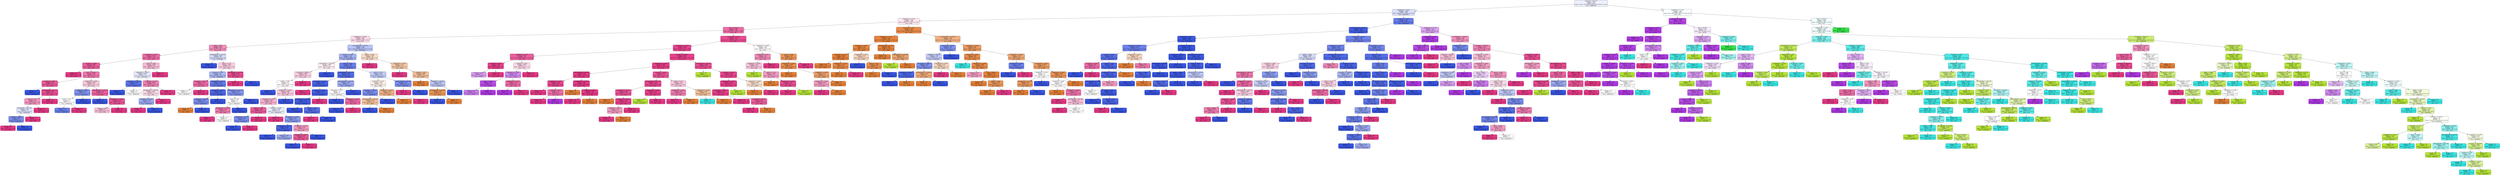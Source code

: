 digraph Tree {
node [shape=box, style="filled, rounded", color="black", fontname="helvetica"] ;
edge [fontname="helvetica"] ;
0 [label="perimeter <= 867.917\nentropy = 2.65\nsamples = 4248\nvalue = [910.0, 718.0, 266.0, 818.0, 1791.0, 987.0, 1315.0]\nclass = DERMASON", fillcolor="#eef0fd"] ;
1 [label="shapefactor1 <= 0.007\nentropy = 1.789\nsamples = 2632\nvalue = [904, 18, 0, 3, 1791, 224, 1233]\nclass = DERMASON", fillcolor="#d9dffa"] ;
0 -> 1 [labeldistance=2.5, labelangle=45, headlabel="True"] ;
2 [label="shapefactor3 <= 0.735\nentropy = 1.496\nsamples = 1421\nvalue = [896, 17, 0, 3, 232, 17, 1074]\nclass = SIRA", fillcolor="#fce5ef"] ;
1 -> 2 ;
3 [label="area <= 42151.5\nentropy = 1.049\nsamples = 855\nvalue = [68, 14, 0, 1, 193, 17, 1060]\nclass = SIRA", fillcolor="#ec6ba5"] ;
2 -> 3 ;
4 [label="shapefactor2 <= 0.002\nentropy = 1.251\nsamples = 283\nvalue = [27, 0, 0, 0, 193, 0, 247]\nclass = SIRA", fillcolor="#fad8e7"] ;
3 -> 4 ;
5 [label="solidity <= 0.99\nentropy = 0.909\nsamples = 153\nvalue = [1, 0, 0, 0, 76, 0, 181]\nclass = SIRA", fillcolor="#f08db9"] ;
4 -> 5 ;
6 [label="shapefactor4 <= 0.997\nentropy = 0.724\nsamples = 109\nvalue = [0, 0, 0, 0, 38, 0, 151]\nclass = SIRA", fillcolor="#ec6ba4"] ;
5 -> 6 ;
7 [label="roundness <= 0.882\nentropy = 0.616\nsamples = 84\nvalue = [0, 0, 0, 0, 23, 0, 128]\nclass = SIRA", fillcolor="#ea5d9c"] ;
6 -> 7 ;
8 [label="entropy = 0.0\nsamples = 30\nvalue = [0, 0, 0, 0, 0, 0, 53]\nclass = SIRA", fillcolor="#e53986"] ;
7 -> 8 ;
9 [label="area <= 41432.0\nentropy = 0.786\nsamples = 54\nvalue = [0, 0, 0, 0, 23, 0, 75]\nclass = SIRA", fillcolor="#ed76ab"] ;
7 -> 9 ;
10 [label="roundness <= 0.882\nentropy = 0.58\nsamples = 37\nvalue = [0, 0, 0, 0, 9, 0, 56]\nclass = SIRA", fillcolor="#e95999"] ;
9 -> 10 ;
11 [label="entropy = 0.0\nsamples = 1\nvalue = [0, 0, 0, 0, 3, 0, 0]\nclass = DERMASON", fillcolor="#3956e5"] ;
10 -> 11 ;
12 [label="majoraxislength <= 277.777\nentropy = 0.459\nsamples = 36\nvalue = [0, 0, 0, 0, 6, 0, 56]\nclass = SIRA", fillcolor="#e84e93"] ;
10 -> 12 ;
13 [label="extent <= 0.773\nentropy = 0.9\nsamples = 11\nvalue = [0, 0, 0, 0, 6, 0, 13]\nclass = SIRA", fillcolor="#f194be"] ;
12 -> 13 ;
14 [label="equivdiameter <= 227.419\nentropy = 0.994\nsamples = 7\nvalue = [0, 0, 0, 0, 6, 0, 5]\nclass = DERMASON", fillcolor="#dee3fb"] ;
13 -> 14 ;
15 [label="roundness <= 0.885\nentropy = 0.811\nsamples = 6\nvalue = [0, 0, 0, 0, 6, 0, 2]\nclass = DERMASON", fillcolor="#7b8eee"] ;
14 -> 15 ;
16 [label="entropy = 0.0\nsamples = 1\nvalue = [0, 0, 0, 0, 0, 0, 2]\nclass = SIRA", fillcolor="#e53986"] ;
15 -> 16 ;
17 [label="entropy = 0.0\nsamples = 5\nvalue = [0, 0, 0, 0, 6, 0, 0]\nclass = DERMASON", fillcolor="#3956e5"] ;
15 -> 17 ;
18 [label="entropy = 0.0\nsamples = 1\nvalue = [0, 0, 0, 0, 0, 0, 3]\nclass = SIRA", fillcolor="#e53986"] ;
14 -> 18 ;
19 [label="entropy = 0.0\nsamples = 4\nvalue = [0, 0, 0, 0, 0, 0, 8]\nclass = SIRA", fillcolor="#e53986"] ;
13 -> 19 ;
20 [label="entropy = 0.0\nsamples = 25\nvalue = [0, 0, 0, 0, 0, 0, 43]\nclass = SIRA", fillcolor="#e53986"] ;
12 -> 20 ;
21 [label="shapefactor2 <= 0.002\nentropy = 0.983\nsamples = 17\nvalue = [0, 0, 0, 0, 14, 0, 19]\nclass = SIRA", fillcolor="#f8cbdf"] ;
9 -> 21 ;
22 [label="shapefactor3 <= 0.64\nentropy = 0.837\nsamples = 8\nvalue = [0, 0, 0, 0, 11, 0, 4]\nclass = DERMASON", fillcolor="#8193ee"] ;
21 -> 22 ;
23 [label="extent <= 0.731\nentropy = 1.0\nsamples = 5\nvalue = [0, 0, 0, 0, 4, 0, 4]\nclass = DERMASON", fillcolor="#ffffff"] ;
22 -> 23 ;
24 [label="entropy = 0.722\nsamples = 2\nvalue = [0, 0, 0, 0, 4, 0, 1]\nclass = DERMASON", fillcolor="#6a80ec"] ;
23 -> 24 ;
25 [label="entropy = 0.0\nsamples = 3\nvalue = [0, 0, 0, 0, 0, 0, 3]\nclass = SIRA", fillcolor="#e53986"] ;
23 -> 25 ;
26 [label="entropy = 0.0\nsamples = 3\nvalue = [0, 0, 0, 0, 7, 0, 0]\nclass = DERMASON", fillcolor="#3956e5"] ;
22 -> 26 ;
27 [label="majoraxislength <= 278.309\nentropy = 0.65\nsamples = 9\nvalue = [0, 0, 0, 0, 3, 0, 15]\nclass = SIRA", fillcolor="#ea619e"] ;
21 -> 27 ;
28 [label="entropy = 0.0\nsamples = 1\nvalue = [0, 0, 0, 0, 1, 0, 0]\nclass = DERMASON", fillcolor="#3956e5"] ;
27 -> 28 ;
29 [label="shapefactor4 <= 0.993\nentropy = 0.523\nsamples = 8\nvalue = [0, 0, 0, 0, 2, 0, 15]\nclass = SIRA", fillcolor="#e85396"] ;
27 -> 29 ;
30 [label="entropy = 0.971\nsamples = 2\nvalue = [0, 0, 0, 0, 2, 0, 3]\nclass = SIRA", fillcolor="#f6bdd7"] ;
29 -> 30 ;
31 [label="entropy = 0.0\nsamples = 6\nvalue = [0, 0, 0, 0, 0, 0, 12]\nclass = SIRA", fillcolor="#e53986"] ;
29 -> 31 ;
32 [label="solidity <= 0.989\nentropy = 0.968\nsamples = 25\nvalue = [0, 0, 0, 0, 15, 0, 23]\nclass = SIRA", fillcolor="#f6bad5"] ;
6 -> 32 ;
33 [label="shapefactor2 <= 0.002\nentropy = 0.996\nsamples = 21\nvalue = [0, 0, 0, 0, 15, 0, 13]\nclass = DERMASON", fillcolor="#e5e8fc"] ;
32 -> 33 ;
34 [label="shapefactor1 <= 0.007\nentropy = 0.619\nsamples = 7\nvalue = [0, 0, 0, 0, 11, 0, 2]\nclass = DERMASON", fillcolor="#5d75ea"] ;
33 -> 34 ;
35 [label="entropy = 0.0\nsamples = 5\nvalue = [0, 0, 0, 0, 9, 0, 0]\nclass = DERMASON", fillcolor="#3956e5"] ;
34 -> 35 ;
36 [label="entropy = 1.0\nsamples = 2\nvalue = [0, 0, 0, 0, 2, 0, 2]\nclass = DERMASON", fillcolor="#ffffff"] ;
34 -> 36 ;
37 [label="eccentricity <= 0.747\nentropy = 0.837\nsamples = 14\nvalue = [0, 0, 0, 0, 4, 0, 11]\nclass = SIRA", fillcolor="#ee81b2"] ;
33 -> 37 ;
38 [label="equivdiameter <= 228.588\nentropy = 0.991\nsamples = 9\nvalue = [0, 0, 0, 0, 4, 0, 5]\nclass = SIRA", fillcolor="#fad7e7"] ;
37 -> 38 ;
39 [label="shapefactor4 <= 0.998\nentropy = 0.918\nsamples = 6\nvalue = [0, 0, 0, 0, 4, 0, 2]\nclass = DERMASON", fillcolor="#9caaf2"] ;
38 -> 39 ;
40 [label="entropy = 0.0\nsamples = 2\nvalue = [0, 0, 0, 0, 0, 0, 2]\nclass = SIRA", fillcolor="#e53986"] ;
39 -> 40 ;
41 [label="entropy = 0.0\nsamples = 4\nvalue = [0, 0, 0, 0, 4, 0, 0]\nclass = DERMASON", fillcolor="#3956e5"] ;
39 -> 41 ;
42 [label="entropy = 0.0\nsamples = 3\nvalue = [0, 0, 0, 0, 0, 0, 3]\nclass = SIRA", fillcolor="#e53986"] ;
38 -> 42 ;
43 [label="entropy = 0.0\nsamples = 5\nvalue = [0, 0, 0, 0, 0, 0, 6]\nclass = SIRA", fillcolor="#e53986"] ;
37 -> 43 ;
44 [label="entropy = 0.0\nsamples = 4\nvalue = [0, 0, 0, 0, 0, 0, 10]\nclass = SIRA", fillcolor="#e53986"] ;
32 -> 44 ;
45 [label="majoraxislength <= 276.483\nentropy = 1.085\nsamples = 44\nvalue = [1, 0, 0, 0, 38, 0, 30]\nclass = DERMASON", fillcolor="#d6dcfa"] ;
5 -> 45 ;
46 [label="entropy = 0.0\nsamples = 11\nvalue = [0, 0, 0, 0, 16, 0, 0]\nclass = DERMASON", fillcolor="#3956e5"] ;
45 -> 46 ;
47 [label="extent <= 0.776\nentropy = 1.099\nsamples = 33\nvalue = [1, 0, 0, 0, 22, 0, 30]\nclass = SIRA", fillcolor="#f8cce0"] ;
45 -> 47 ;
48 [label="roundness <= 0.907\nentropy = 1.11\nsamples = 21\nvalue = [1, 0, 0, 0, 20, 0, 11]\nclass = DERMASON", fillcolor="#aab7f4"] ;
47 -> 48 ;
49 [label="convexarea <= 41611.5\nentropy = 0.722\nsamples = 7\nvalue = [0, 0, 0, 0, 2, 0, 8]\nclass = SIRA", fillcolor="#ec6aa4"] ;
48 -> 49 ;
50 [label="entropy = 1.0\nsamples = 2\nvalue = [0, 0, 0, 0, 2, 0, 2]\nclass = DERMASON", fillcolor="#ffffff"] ;
49 -> 50 ;
51 [label="entropy = 0.0\nsamples = 5\nvalue = [0, 0, 0, 0, 0, 0, 6]\nclass = SIRA", fillcolor="#e53986"] ;
49 -> 51 ;
52 [label="shapefactor3 <= 0.654\nentropy = 0.832\nsamples = 14\nvalue = [1, 0, 0, 0, 18, 0, 3]\nclass = DERMASON", fillcolor="#637aea"] ;
48 -> 52 ;
53 [label="shapefactor1 <= 0.007\nentropy = 0.439\nsamples = 7\nvalue = [1, 0, 0, 0, 10, 0, 0]\nclass = DERMASON", fillcolor="#4d67e8"] ;
52 -> 53 ;
54 [label="shapefactor2 <= 0.002\nentropy = 0.811\nsamples = 4\nvalue = [1, 0, 0, 0, 3, 0, 0]\nclass = DERMASON", fillcolor="#7b8eee"] ;
53 -> 54 ;
55 [label="entropy = 0.0\nsamples = 1\nvalue = [1, 0, 0, 0, 0, 0, 0]\nclass = SEKER", fillcolor="#e58139"] ;
54 -> 55 ;
56 [label="entropy = 0.0\nsamples = 3\nvalue = [0, 0, 0, 0, 3, 0, 0]\nclass = DERMASON", fillcolor="#3956e5"] ;
54 -> 56 ;
57 [label="entropy = 0.0\nsamples = 3\nvalue = [0, 0, 0, 0, 7, 0, 0]\nclass = DERMASON", fillcolor="#3956e5"] ;
53 -> 57 ;
58 [label="majoraxislength <= 281.506\nentropy = 0.845\nsamples = 7\nvalue = [0, 0, 0, 0, 8, 0, 3]\nclass = DERMASON", fillcolor="#8395ef"] ;
52 -> 58 ;
59 [label="extent <= 0.759\nentropy = 1.0\nsamples = 5\nvalue = [0, 0, 0, 0, 3, 0, 3]\nclass = DERMASON", fillcolor="#ffffff"] ;
58 -> 59 ;
60 [label="equivdiameter <= 228.98\nentropy = 0.811\nsamples = 4\nvalue = [0, 0, 0, 0, 1, 0, 3]\nclass = SIRA", fillcolor="#ee7bae"] ;
59 -> 60 ;
61 [label="entropy = 0.0\nsamples = 2\nvalue = [0, 0, 0, 0, 0, 0, 2]\nclass = SIRA", fillcolor="#e53986"] ;
60 -> 61 ;
62 [label="entropy = 1.0\nsamples = 2\nvalue = [0, 0, 0, 0, 1, 0, 1]\nclass = DERMASON", fillcolor="#ffffff"] ;
60 -> 62 ;
63 [label="entropy = 0.0\nsamples = 1\nvalue = [0, 0, 0, 0, 2, 0, 0]\nclass = DERMASON", fillcolor="#3956e5"] ;
59 -> 63 ;
64 [label="entropy = 0.0\nsamples = 2\nvalue = [0, 0, 0, 0, 5, 0, 0]\nclass = DERMASON", fillcolor="#3956e5"] ;
58 -> 64 ;
65 [label="equivdiameter <= 231.055\nentropy = 0.454\nsamples = 12\nvalue = [0, 0, 0, 0, 2, 0, 19]\nclass = SIRA", fillcolor="#e84e93"] ;
47 -> 65 ;
66 [label="entropy = 0.0\nsamples = 11\nvalue = [0, 0, 0, 0, 0, 0, 19]\nclass = SIRA", fillcolor="#e53986"] ;
65 -> 66 ;
67 [label="entropy = 0.0\nsamples = 1\nvalue = [0, 0, 0, 0, 2, 0, 0]\nclass = DERMASON", fillcolor="#3956e5"] ;
65 -> 67 ;
68 [label="minoraxislength <= 192.49\nentropy = 1.368\nsamples = 130\nvalue = [26.0, 0.0, 0.0, 0.0, 117.0, 0.0, 66.0]\nclass = DERMASON", fillcolor="#b8c3f6"] ;
4 -> 68 ;
69 [label="roundness <= 0.917\nentropy = 1.132\nsamples = 110\nvalue = [7, 0, 0, 0, 108, 0, 55]\nclass = DERMASON", fillcolor="#a4b1f3"] ;
68 -> 69 ;
70 [label="equivdiameter <= 228.929\nentropy = 0.998\nsamples = 50\nvalue = [0, 0, 0, 0, 39, 0, 43]\nclass = SIRA", fillcolor="#fdedf4"] ;
69 -> 70 ;
71 [label="convexarea <= 40653.0\nentropy = 0.984\nsamples = 48\nvalue = [0, 0, 0, 0, 32, 0, 43]\nclass = SIRA", fillcolor="#f8cce0"] ;
70 -> 71 ;
72 [label="solidity <= 0.987\nentropy = 1.0\nsamples = 42\nvalue = [0, 0, 0, 0, 32, 0, 33]\nclass = SIRA", fillcolor="#fef9fb"] ;
71 -> 72 ;
73 [label="entropy = 0.0\nsamples = 6\nvalue = [0, 0, 0, 0, 8, 0, 0]\nclass = DERMASON", fillcolor="#3956e5"] ;
72 -> 73 ;
74 [label="shapefactor2 <= 0.002\nentropy = 0.982\nsamples = 36\nvalue = [0, 0, 0, 0, 24, 0, 33]\nclass = SIRA", fillcolor="#f8c9de"] ;
72 -> 74 ;
75 [label="aspectration <= 1.442\nentropy = 0.956\nsamples = 33\nvalue = [0, 0, 0, 0, 20, 0, 33]\nclass = SIRA", fillcolor="#f5b1cf"] ;
74 -> 75 ;
76 [label="extent <= 0.724\nentropy = 0.592\nsamples = 14\nvalue = [0, 0, 0, 0, 3, 0, 18]\nclass = SIRA", fillcolor="#e95a9a"] ;
75 -> 76 ;
77 [label="shapefactor4 <= 0.997\nentropy = 0.811\nsamples = 3\nvalue = [0, 0, 0, 0, 3, 0, 1]\nclass = DERMASON", fillcolor="#7b8eee"] ;
76 -> 77 ;
78 [label="entropy = 0.0\nsamples = 2\nvalue = [0, 0, 0, 0, 3, 0, 0]\nclass = DERMASON", fillcolor="#3956e5"] ;
77 -> 78 ;
79 [label="entropy = 0.0\nsamples = 1\nvalue = [0, 0, 0, 0, 0, 0, 1]\nclass = SIRA", fillcolor="#e53986"] ;
77 -> 79 ;
80 [label="entropy = 0.0\nsamples = 11\nvalue = [0, 0, 0, 0, 0, 0, 17]\nclass = SIRA", fillcolor="#e53986"] ;
76 -> 80 ;
81 [label="roundness <= 0.906\nentropy = 0.997\nsamples = 19\nvalue = [0, 0, 0, 0, 17, 0, 15]\nclass = DERMASON", fillcolor="#e8ebfc"] ;
75 -> 81 ;
82 [label="entropy = 0.0\nsamples = 4\nvalue = [0, 0, 0, 0, 0, 0, 8]\nclass = SIRA", fillcolor="#e53986"] ;
81 -> 82 ;
83 [label="shapefactor1 <= 0.007\nentropy = 0.871\nsamples = 15\nvalue = [0, 0, 0, 0, 17, 0, 7]\nclass = DERMASON", fillcolor="#8b9cf0"] ;
81 -> 83 ;
84 [label="equivdiameter <= 223.32\nentropy = 0.353\nsamples = 9\nvalue = [0, 0, 0, 0, 14, 0, 1]\nclass = DERMASON", fillcolor="#4762e7"] ;
83 -> 84 ;
85 [label="entropy = 0.0\nsamples = 7\nvalue = [0, 0, 0, 0, 12, 0, 0]\nclass = DERMASON", fillcolor="#3956e5"] ;
84 -> 85 ;
86 [label="entropy = 0.918\nsamples = 2\nvalue = [0, 0, 0, 0, 2, 0, 1]\nclass = DERMASON", fillcolor="#9caaf2"] ;
84 -> 86 ;
87 [label="shapefactor2 <= 0.002\nentropy = 0.918\nsamples = 6\nvalue = [0, 0, 0, 0, 3, 0, 6]\nclass = SIRA", fillcolor="#f29cc2"] ;
83 -> 87 ;
88 [label="shapefactor3 <= 0.677\nentropy = 0.592\nsamples = 4\nvalue = [0, 0, 0, 0, 1, 0, 6]\nclass = SIRA", fillcolor="#e95a9a"] ;
87 -> 88 ;
89 [label="entropy = 0.0\nsamples = 1\nvalue = [0, 0, 0, 0, 1, 0, 0]\nclass = DERMASON", fillcolor="#3956e5"] ;
88 -> 89 ;
90 [label="entropy = 0.0\nsamples = 3\nvalue = [0, 0, 0, 0, 0, 0, 6]\nclass = SIRA", fillcolor="#e53986"] ;
88 -> 90 ;
91 [label="entropy = 0.0\nsamples = 2\nvalue = [0, 0, 0, 0, 2, 0, 0]\nclass = DERMASON", fillcolor="#3956e5"] ;
87 -> 91 ;
92 [label="entropy = 0.0\nsamples = 3\nvalue = [0, 0, 0, 0, 4, 0, 0]\nclass = DERMASON", fillcolor="#3956e5"] ;
74 -> 92 ;
93 [label="entropy = 0.0\nsamples = 6\nvalue = [0, 0, 0, 0, 0, 0, 10]\nclass = SIRA", fillcolor="#e53986"] ;
71 -> 93 ;
94 [label="entropy = 0.0\nsamples = 2\nvalue = [0, 0, 0, 0, 7, 0, 0]\nclass = DERMASON", fillcolor="#3956e5"] ;
70 -> 94 ;
95 [label="solidity <= 0.991\nentropy = 0.958\nsamples = 60\nvalue = [7, 0, 0, 0, 69, 0, 12]\nclass = DERMASON", fillcolor="#6a80ec"] ;
69 -> 95 ;
96 [label="minoraxislength <= 187.325\nentropy = 0.538\nsamples = 44\nvalue = [0, 0, 0, 0, 57, 0, 8]\nclass = DERMASON", fillcolor="#556ee9"] ;
95 -> 96 ;
97 [label="compactness <= 0.823\nentropy = 0.386\nsamples = 37\nvalue = [0, 0, 0, 0, 49, 0, 4]\nclass = DERMASON", fillcolor="#4964e7"] ;
96 -> 97 ;
98 [label="entropy = 0.0\nsamples = 1\nvalue = [0, 0, 0, 0, 0, 0, 1]\nclass = SIRA", fillcolor="#e53986"] ;
97 -> 98 ;
99 [label="roundness <= 0.943\nentropy = 0.318\nsamples = 36\nvalue = [0, 0, 0, 0, 49, 0, 3]\nclass = DERMASON", fillcolor="#4560e7"] ;
97 -> 99 ;
100 [label="equivdiameter <= 221.087\nentropy = 0.239\nsamples = 35\nvalue = [0, 0, 0, 0, 49, 0, 2]\nclass = DERMASON", fillcolor="#415de6"] ;
99 -> 100 ;
101 [label="entropy = 0.0\nsamples = 24\nvalue = [0, 0, 0, 0, 36, 0, 0]\nclass = DERMASON", fillcolor="#3956e5"] ;
100 -> 101 ;
102 [label="solidity <= 0.989\nentropy = 0.567\nsamples = 11\nvalue = [0, 0, 0, 0, 13, 0, 2]\nclass = DERMASON", fillcolor="#5770e9"] ;
100 -> 102 ;
103 [label="entropy = 0.0\nsamples = 1\nvalue = [0, 0, 0, 0, 0, 0, 2]\nclass = SIRA", fillcolor="#e53986"] ;
102 -> 103 ;
104 [label="entropy = 0.0\nsamples = 10\nvalue = [0, 0, 0, 0, 13, 0, 0]\nclass = DERMASON", fillcolor="#3956e5"] ;
102 -> 104 ;
105 [label="entropy = 0.0\nsamples = 1\nvalue = [0, 0, 0, 0, 0, 0, 1]\nclass = SIRA", fillcolor="#e53986"] ;
99 -> 105 ;
106 [label="majoraxislength <= 270.167\nentropy = 0.918\nsamples = 7\nvalue = [0, 0, 0, 0, 8, 0, 4]\nclass = DERMASON", fillcolor="#9caaf2"] ;
96 -> 106 ;
107 [label="aspectration <= 1.393\nentropy = 1.0\nsamples = 5\nvalue = [0, 0, 0, 0, 4, 0, 4]\nclass = DERMASON", fillcolor="#ffffff"] ;
106 -> 107 ;
108 [label="entropy = 0.0\nsamples = 1\nvalue = [0, 0, 0, 0, 3, 0, 0]\nclass = DERMASON", fillcolor="#3956e5"] ;
107 -> 108 ;
109 [label="shapefactor4 <= 0.997\nentropy = 0.722\nsamples = 4\nvalue = [0, 0, 0, 0, 1, 0, 4]\nclass = SIRA", fillcolor="#ec6aa4"] ;
107 -> 109 ;
110 [label="entropy = 0.0\nsamples = 1\nvalue = [0, 0, 0, 0, 1, 0, 0]\nclass = DERMASON", fillcolor="#3956e5"] ;
109 -> 110 ;
111 [label="entropy = 0.0\nsamples = 3\nvalue = [0, 0, 0, 0, 0, 0, 4]\nclass = SIRA", fillcolor="#e53986"] ;
109 -> 111 ;
112 [label="entropy = 0.0\nsamples = 2\nvalue = [0, 0, 0, 0, 4, 0, 0]\nclass = DERMASON", fillcolor="#3956e5"] ;
106 -> 112 ;
113 [label="extent <= 0.774\nentropy = 1.451\nsamples = 16\nvalue = [7, 0, 0, 0, 12, 0, 4]\nclass = DERMASON", fillcolor="#c1caf7"] ;
95 -> 113 ;
114 [label="eccentricity <= 0.721\nentropy = 1.429\nsamples = 10\nvalue = [7, 0, 0, 0, 6, 0, 2]\nclass = SEKER", fillcolor="#fcf1e9"] ;
113 -> 114 ;
115 [label="aspectration <= 1.404\nentropy = 0.811\nsamples = 7\nvalue = [2, 0, 0, 0, 6, 0, 0]\nclass = DERMASON", fillcolor="#7b8eee"] ;
114 -> 115 ;
116 [label="minoraxislength <= 188.461\nentropy = 0.918\nsamples = 3\nvalue = [2, 0, 0, 0, 1, 0, 0]\nclass = SEKER", fillcolor="#f2c09c"] ;
115 -> 116 ;
117 [label="entropy = 0.0\nsamples = 1\nvalue = [0, 0, 0, 0, 1, 0, 0]\nclass = DERMASON", fillcolor="#3956e5"] ;
116 -> 117 ;
118 [label="entropy = 0.0\nsamples = 2\nvalue = [2, 0, 0, 0, 0, 0, 0]\nclass = SEKER", fillcolor="#e58139"] ;
116 -> 118 ;
119 [label="entropy = 0.0\nsamples = 4\nvalue = [0, 0, 0, 0, 5, 0, 0]\nclass = DERMASON", fillcolor="#3956e5"] ;
115 -> 119 ;
120 [label="shapefactor2 <= 0.002\nentropy = 0.863\nsamples = 3\nvalue = [5, 0, 0, 0, 0, 0, 2]\nclass = SEKER", fillcolor="#efb388"] ;
114 -> 120 ;
121 [label="entropy = 0.0\nsamples = 2\nvalue = [5, 0, 0, 0, 0, 0, 0]\nclass = SEKER", fillcolor="#e58139"] ;
120 -> 121 ;
122 [label="entropy = 0.0\nsamples = 1\nvalue = [0, 0, 0, 0, 0, 0, 2]\nclass = SIRA", fillcolor="#e53986"] ;
120 -> 122 ;
123 [label="majoraxislength <= 265.576\nentropy = 0.811\nsamples = 6\nvalue = [0, 0, 0, 0, 6, 0, 2]\nclass = DERMASON", fillcolor="#7b8eee"] ;
113 -> 123 ;
124 [label="entropy = 0.0\nsamples = 2\nvalue = [0, 0, 0, 0, 0, 0, 2]\nclass = SIRA", fillcolor="#e53986"] ;
123 -> 124 ;
125 [label="entropy = 0.0\nsamples = 4\nvalue = [0, 0, 0, 0, 6, 0, 0]\nclass = DERMASON", fillcolor="#3956e5"] ;
123 -> 125 ;
126 [label="solidity <= 0.987\nentropy = 1.509\nsamples = 20\nvalue = [19, 0, 0, 0, 9, 0, 11]\nclass = SEKER", fillcolor="#f8dbc6"] ;
68 -> 126 ;
127 [label="entropy = 0.0\nsamples = 4\nvalue = [0, 0, 0, 0, 0, 0, 8]\nclass = SIRA", fillcolor="#e53986"] ;
126 -> 127 ;
128 [label="compactness <= 0.837\nentropy = 1.277\nsamples = 16\nvalue = [19, 0, 0, 0, 9, 0, 3]\nclass = SEKER", fillcolor="#f3c6a5"] ;
126 -> 128 ;
129 [label="entropy = 0.0\nsamples = 2\nvalue = [0, 0, 0, 0, 0, 0, 3]\nclass = SIRA", fillcolor="#e53986"] ;
128 -> 129 ;
130 [label="roundness <= 0.93\nentropy = 0.906\nsamples = 14\nvalue = [19, 0, 0, 0, 9, 0, 0]\nclass = SEKER", fillcolor="#f1bd97"] ;
128 -> 130 ;
131 [label="entropy = 0.0\nsamples = 6\nvalue = [13, 0, 0, 0, 0, 0, 0]\nclass = SEKER", fillcolor="#e58139"] ;
130 -> 131 ;
132 [label="perimeter <= 744.209\nentropy = 0.971\nsamples = 8\nvalue = [6, 0, 0, 0, 9, 0, 0]\nclass = DERMASON", fillcolor="#bdc7f6"] ;
130 -> 132 ;
133 [label="minoraxislength <= 193.898\nentropy = 0.592\nsamples = 4\nvalue = [6, 0, 0, 0, 1, 0, 0]\nclass = SEKER", fillcolor="#e9965a"] ;
132 -> 133 ;
134 [label="entropy = 0.0\nsamples = 1\nvalue = [0, 0, 0, 0, 1, 0, 0]\nclass = DERMASON", fillcolor="#3956e5"] ;
133 -> 134 ;
135 [label="entropy = 0.0\nsamples = 3\nvalue = [6, 0, 0, 0, 0, 0, 0]\nclass = SEKER", fillcolor="#e58139"] ;
133 -> 135 ;
136 [label="entropy = 0.0\nsamples = 4\nvalue = [0, 0, 0, 0, 8, 0, 0]\nclass = DERMASON", fillcolor="#3956e5"] ;
132 -> 136 ;
137 [label="compactness <= 0.834\nentropy = 0.534\nsamples = 572\nvalue = [41.0, 14.0, 0.0, 1.0, 0.0, 17.0, 813.0]\nclass = SIRA", fillcolor="#e74a90"] ;
3 -> 137 ;
138 [label="compactness <= 0.766\nentropy = 0.378\nsamples = 534\nvalue = [17, 8, 0, 1, 0, 17, 788]\nclass = SIRA", fillcolor="#e6438c"] ;
137 -> 138 ;
139 [label="shapefactor1 <= 0.007\nentropy = 0.641\nsamples = 52\nvalue = [0.0, 0.0, 0.0, 0.0, 0.0, 14.0, 72.0]\nclass = SIRA", fillcolor="#ea5f9e"] ;
138 -> 139 ;
140 [label="roundness <= 0.835\nentropy = 0.214\nsamples = 38\nvalue = [0, 0, 0, 0, 0, 2, 57]\nclass = SIRA", fillcolor="#e6408a"] ;
139 -> 140 ;
141 [label="entropy = 0.918\nsamples = 2\nvalue = [0, 0, 0, 0, 0, 2, 1]\nclass = HOROZ", fillcolor="#d89cf2"] ;
140 -> 141 ;
142 [label="entropy = 0.0\nsamples = 36\nvalue = [0, 0, 0, 0, 0, 0, 56]\nclass = SIRA", fillcolor="#e53986"] ;
140 -> 142 ;
143 [label="roundness <= 0.851\nentropy = 0.991\nsamples = 14\nvalue = [0, 0, 0, 0, 0, 12, 15]\nclass = SIRA", fillcolor="#fad7e7"] ;
139 -> 143 ;
144 [label="shapefactor4 <= 0.995\nentropy = 0.874\nsamples = 9\nvalue = [0, 0, 0, 0, 0, 12, 5]\nclass = HOROZ", fillcolor="#d28bf0"] ;
143 -> 144 ;
145 [label="solidity <= 0.981\nentropy = 0.414\nsamples = 5\nvalue = [0, 0, 0, 0, 0, 11, 1]\nclass = HOROZ", fillcolor="#b84be7"] ;
144 -> 145 ;
146 [label="entropy = 0.811\nsamples = 2\nvalue = [0, 0, 0, 0, 0, 3, 1]\nclass = HOROZ", fillcolor="#cb7bee"] ;
145 -> 146 ;
147 [label="entropy = 0.0\nsamples = 3\nvalue = [0, 0, 0, 0, 0, 8, 0]\nclass = HOROZ", fillcolor="#b139e5"] ;
145 -> 147 ;
148 [label="shapefactor1 <= 0.007\nentropy = 0.722\nsamples = 4\nvalue = [0, 0, 0, 0, 0, 1, 4]\nclass = SIRA", fillcolor="#ec6aa4"] ;
144 -> 148 ;
149 [label="entropy = 0.0\nsamples = 1\nvalue = [0, 0, 0, 0, 0, 1, 0]\nclass = HOROZ", fillcolor="#b139e5"] ;
148 -> 149 ;
150 [label="entropy = 0.0\nsamples = 3\nvalue = [0, 0, 0, 0, 0, 0, 4]\nclass = SIRA", fillcolor="#e53986"] ;
148 -> 150 ;
151 [label="entropy = 0.0\nsamples = 5\nvalue = [0, 0, 0, 0, 0, 0, 10]\nclass = SIRA", fillcolor="#e53986"] ;
143 -> 151 ;
152 [label="perimeter <= 838.023\nentropy = 0.295\nsamples = 482\nvalue = [17.0, 8.0, 0.0, 1.0, 0.0, 3.0, 716.0]\nclass = SIRA", fillcolor="#e6418b"] ;
138 -> 152 ;
153 [label="shapefactor4 <= 0.998\nentropy = 0.202\nsamples = 399\nvalue = [10, 1, 0, 1, 0, 3, 590]\nclass = SIRA", fillcolor="#e63e89"] ;
152 -> 153 ;
154 [label="majoraxislength <= 289.907\nentropy = 0.087\nsamples = 342\nvalue = [2, 0, 0, 0, 0, 3, 519]\nclass = SIRA", fillcolor="#e53b87"] ;
153 -> 154 ;
155 [label="shapefactor4 <= 0.997\nentropy = 0.305\nsamples = 39\nvalue = [0, 0, 0, 0, 0, 3, 52]\nclass = SIRA", fillcolor="#e6448d"] ;
154 -> 155 ;
156 [label="entropy = 0.0\nsamples = 32\nvalue = [0, 0, 0, 0, 0, 0, 41]\nclass = SIRA", fillcolor="#e53986"] ;
155 -> 156 ;
157 [label="roundness <= 0.919\nentropy = 0.75\nsamples = 7\nvalue = [0, 0, 0, 0, 0, 3, 11]\nclass = SIRA", fillcolor="#ec6fa7"] ;
155 -> 157 ;
158 [label="entropy = 0.0\nsamples = 6\nvalue = [0, 0, 0, 0, 0, 0, 11]\nclass = SIRA", fillcolor="#e53986"] ;
157 -> 158 ;
159 [label="entropy = 0.0\nsamples = 1\nvalue = [0, 0, 0, 0, 0, 3, 0]\nclass = HOROZ", fillcolor="#b139e5"] ;
157 -> 159 ;
160 [label="shapefactor2 <= 0.001\nentropy = 0.04\nsamples = 303\nvalue = [2, 0, 0, 0, 0, 0, 467]\nclass = SIRA", fillcolor="#e53a87"] ;
154 -> 160 ;
161 [label="entropy = 0.0\nsamples = 1\nvalue = [1, 0, 0, 0, 0, 0, 0]\nclass = SEKER", fillcolor="#e58139"] ;
160 -> 161 ;
162 [label="roundness <= 0.922\nentropy = 0.022\nsamples = 302\nvalue = [1, 0, 0, 0, 0, 0, 467]\nclass = SIRA", fillcolor="#e53986"] ;
160 -> 162 ;
163 [label="entropy = 0.0\nsamples = 301\nvalue = [0, 0, 0, 0, 0, 0, 467]\nclass = SIRA", fillcolor="#e53986"] ;
162 -> 163 ;
164 [label="entropy = 0.0\nsamples = 1\nvalue = [1, 0, 0, 0, 0, 0, 0]\nclass = SEKER", fillcolor="#e58139"] ;
162 -> 164 ;
165 [label="roundness <= 0.912\nentropy = 0.653\nsamples = 57\nvalue = [8, 1, 0, 1, 0, 0, 71]\nclass = SIRA", fillcolor="#e95497"] ;
153 -> 165 ;
166 [label="minoraxislength <= 191.777\nentropy = 0.423\nsamples = 48\nvalue = [4, 1, 0, 0, 0, 0, 65]\nclass = SIRA", fillcolor="#e7488f"] ;
165 -> 166 ;
167 [label="shapefactor1 <= 0.007\nentropy = 0.485\nsamples = 26\nvalue = [4, 0, 0, 0, 0, 0, 34]\nclass = SIRA", fillcolor="#e85094"] ;
166 -> 167 ;
168 [label="entropy = 0.0\nsamples = 2\nvalue = [3, 0, 0, 0, 0, 0, 0]\nclass = SEKER", fillcolor="#e58139"] ;
167 -> 168 ;
169 [label="perimeter <= 773.401\nentropy = 0.187\nsamples = 24\nvalue = [1, 0, 0, 0, 0, 0, 34]\nclass = SIRA", fillcolor="#e63f8a"] ;
167 -> 169 ;
170 [label="aspectration <= 1.535\nentropy = 0.918\nsamples = 3\nvalue = [1, 0, 0, 0, 0, 0, 2]\nclass = SIRA", fillcolor="#f29cc2"] ;
169 -> 170 ;
171 [label="entropy = 0.0\nsamples = 2\nvalue = [0, 0, 0, 0, 0, 0, 2]\nclass = SIRA", fillcolor="#e53986"] ;
170 -> 171 ;
172 [label="entropy = 0.0\nsamples = 1\nvalue = [1, 0, 0, 0, 0, 0, 0]\nclass = SEKER", fillcolor="#e58139"] ;
170 -> 172 ;
173 [label="entropy = 0.0\nsamples = 21\nvalue = [0, 0, 0, 0, 0, 0, 32]\nclass = SIRA", fillcolor="#e53986"] ;
169 -> 173 ;
174 [label="shapefactor4 <= 0.998\nentropy = 0.201\nsamples = 22\nvalue = [0, 1, 0, 0, 0, 0, 31]\nclass = SIRA", fillcolor="#e63f8a"] ;
166 -> 174 ;
175 [label="entropy = 0.0\nsamples = 1\nvalue = [0, 1, 0, 0, 0, 0, 0]\nclass = BARBUNYA", fillcolor="#b7e539"] ;
174 -> 175 ;
176 [label="entropy = 0.0\nsamples = 21\nvalue = [0, 0, 0, 0, 0, 0, 31]\nclass = SIRA", fillcolor="#e53986"] ;
174 -> 176 ;
177 [label="extent <= 0.773\nentropy = 1.322\nsamples = 9\nvalue = [4, 0, 0, 1, 0, 0, 6]\nclass = SIRA", fillcolor="#f8c6dc"] ;
165 -> 177 ;
178 [label="shapefactor4 <= 0.998\nentropy = 0.811\nsamples = 6\nvalue = [2, 0, 0, 0, 0, 0, 6]\nclass = SIRA", fillcolor="#ee7bae"] ;
177 -> 178 ;
179 [label="entropy = 0.0\nsamples = 4\nvalue = [0, 0, 0, 0, 0, 0, 6]\nclass = SIRA", fillcolor="#e53986"] ;
178 -> 179 ;
180 [label="entropy = 0.0\nsamples = 2\nvalue = [2, 0, 0, 0, 0, 0, 0]\nclass = SEKER", fillcolor="#e58139"] ;
178 -> 180 ;
181 [label="shapefactor1 <= 0.006\nentropy = 0.918\nsamples = 3\nvalue = [2, 0, 0, 1, 0, 0, 0]\nclass = SEKER", fillcolor="#f2c09c"] ;
177 -> 181 ;
182 [label="entropy = 0.0\nsamples = 1\nvalue = [0, 0, 0, 1, 0, 0, 0]\nclass = CALI", fillcolor="#39e5e2"] ;
181 -> 182 ;
183 [label="entropy = 0.0\nsamples = 2\nvalue = [2, 0, 0, 0, 0, 0, 0]\nclass = SEKER", fillcolor="#e58139"] ;
181 -> 183 ;
184 [label="equivdiameter <= 245.06\nentropy = 0.569\nsamples = 83\nvalue = [7, 7, 0, 0, 0, 0, 126]\nclass = SIRA", fillcolor="#e84e93"] ;
152 -> 184 ;
185 [label="entropy = 0.0\nsamples = 3\nvalue = [0, 6, 0, 0, 0, 0, 0]\nclass = BARBUNYA", fillcolor="#b7e539"] ;
184 -> 185 ;
186 [label="roundness <= 0.905\nentropy = 0.359\nsamples = 80\nvalue = [7, 1, 0, 0, 0, 0, 126]\nclass = SIRA", fillcolor="#e7458e"] ;
184 -> 186 ;
187 [label="shapefactor4 <= 0.999\nentropy = 0.227\nsamples = 76\nvalue = [3, 1, 0, 0, 0, 0, 123]\nclass = SIRA", fillcolor="#e63f8a"] ;
186 -> 187 ;
188 [label="aspectration <= 1.655\nentropy = 0.162\nsamples = 75\nvalue = [3, 0, 0, 0, 0, 0, 123]\nclass = SIRA", fillcolor="#e63e89"] ;
187 -> 188 ;
189 [label="entropy = 0.0\nsamples = 63\nvalue = [0, 0, 0, 0, 0, 0, 106]\nclass = SIRA", fillcolor="#e53986"] ;
188 -> 189 ;
190 [label="compactness <= 0.775\nentropy = 0.61\nsamples = 12\nvalue = [3, 0, 0, 0, 0, 0, 17]\nclass = SIRA", fillcolor="#ea5c9b"] ;
188 -> 190 ;
191 [label="entropy = 0.0\nsamples = 11\nvalue = [0, 0, 0, 0, 0, 0, 17]\nclass = SIRA", fillcolor="#e53986"] ;
190 -> 191 ;
192 [label="entropy = 0.0\nsamples = 1\nvalue = [3, 0, 0, 0, 0, 0, 0]\nclass = SEKER", fillcolor="#e58139"] ;
190 -> 192 ;
193 [label="entropy = 0.0\nsamples = 1\nvalue = [0, 1, 0, 0, 0, 0, 0]\nclass = BARBUNYA", fillcolor="#b7e539"] ;
187 -> 193 ;
194 [label="compactness <= 0.818\nentropy = 0.985\nsamples = 4\nvalue = [4, 0, 0, 0, 0, 0, 3]\nclass = SEKER", fillcolor="#f8e0ce"] ;
186 -> 194 ;
195 [label="entropy = 0.0\nsamples = 2\nvalue = [4, 0, 0, 0, 0, 0, 0]\nclass = SEKER", fillcolor="#e58139"] ;
194 -> 195 ;
196 [label="entropy = 0.0\nsamples = 2\nvalue = [0, 0, 0, 0, 0, 0, 3]\nclass = SIRA", fillcolor="#e53986"] ;
194 -> 196 ;
197 [label="shapefactor4 <= 0.998\nentropy = 1.388\nsamples = 38\nvalue = [24, 6, 0, 0, 0, 0, 25]\nclass = SIRA", fillcolor="#fef9fb"] ;
137 -> 197 ;
198 [label="aspectration <= 1.413\nentropy = 1.25\nsamples = 22\nvalue = [5, 6, 0, 0, 0, 0, 22]\nclass = SIRA", fillcolor="#f08ab7"] ;
197 -> 198 ;
199 [label="shapefactor2 <= 0.002\nentropy = 1.497\nsamples = 14\nvalue = [5, 6, 0, 0, 0, 0, 11]\nclass = SIRA", fillcolor="#f7c1d9"] ;
198 -> 199 ;
200 [label="entropy = 0.0\nsamples = 3\nvalue = [0, 5, 0, 0, 0, 0, 0]\nclass = BARBUNYA", fillcolor="#b7e539"] ;
199 -> 200 ;
201 [label="extent <= 0.735\nentropy = 1.166\nsamples = 11\nvalue = [5, 1, 0, 0, 0, 0, 11]\nclass = SIRA", fillcolor="#f29cc2"] ;
199 -> 201 ;
202 [label="entropy = 0.0\nsamples = 2\nvalue = [5, 0, 0, 0, 0, 0, 0]\nclass = SEKER", fillcolor="#e58139"] ;
201 -> 202 ;
203 [label="shapefactor4 <= 0.998\nentropy = 0.414\nsamples = 9\nvalue = [0, 1, 0, 0, 0, 0, 11]\nclass = SIRA", fillcolor="#e74b91"] ;
201 -> 203 ;
204 [label="entropy = 0.0\nsamples = 8\nvalue = [0, 0, 0, 0, 0, 0, 11]\nclass = SIRA", fillcolor="#e53986"] ;
203 -> 204 ;
205 [label="entropy = 0.0\nsamples = 1\nvalue = [0, 1, 0, 0, 0, 0, 0]\nclass = BARBUNYA", fillcolor="#b7e539"] ;
203 -> 205 ;
206 [label="entropy = 0.0\nsamples = 8\nvalue = [0, 0, 0, 0, 0, 0, 11]\nclass = SIRA", fillcolor="#e53986"] ;
198 -> 206 ;
207 [label="extent <= 0.799\nentropy = 0.575\nsamples = 16\nvalue = [19, 0, 0, 0, 0, 0, 3]\nclass = SEKER", fillcolor="#e99558"] ;
197 -> 207 ;
208 [label="shapefactor2 <= 0.002\nentropy = 0.454\nsamples = 15\nvalue = [19, 0, 0, 0, 0, 0, 2]\nclass = SEKER", fillcolor="#e88e4e"] ;
207 -> 208 ;
209 [label="entropy = 0.0\nsamples = 8\nvalue = [11, 0, 0, 0, 0, 0, 0]\nclass = SEKER", fillcolor="#e58139"] ;
208 -> 209 ;
210 [label="shapefactor4 <= 0.999\nentropy = 0.722\nsamples = 7\nvalue = [8, 0, 0, 0, 0, 0, 2]\nclass = SEKER", fillcolor="#eca06a"] ;
208 -> 210 ;
211 [label="compactness <= 0.852\nentropy = 0.918\nsamples = 3\nvalue = [1, 0, 0, 0, 0, 0, 2]\nclass = SIRA", fillcolor="#f29cc2"] ;
210 -> 211 ;
212 [label="entropy = 0.0\nsamples = 2\nvalue = [0, 0, 0, 0, 0, 0, 2]\nclass = SIRA", fillcolor="#e53986"] ;
211 -> 212 ;
213 [label="entropy = 0.0\nsamples = 1\nvalue = [1, 0, 0, 0, 0, 0, 0]\nclass = SEKER", fillcolor="#e58139"] ;
211 -> 213 ;
214 [label="entropy = 0.0\nsamples = 4\nvalue = [7, 0, 0, 0, 0, 0, 0]\nclass = SEKER", fillcolor="#e58139"] ;
210 -> 214 ;
215 [label="entropy = 0.0\nsamples = 1\nvalue = [0, 0, 0, 0, 0, 0, 1]\nclass = SIRA", fillcolor="#e53986"] ;
207 -> 215 ;
216 [label="eccentricity <= 0.637\nentropy = 0.432\nsamples = 566\nvalue = [828.0, 3.0, 0.0, 2.0, 39.0, 0.0, 14.0]\nclass = SEKER", fillcolor="#e78a47"] ;
2 -> 216 ;
217 [label="shapefactor3 <= 0.797\nentropy = 0.124\nsamples = 461\nvalue = [715.0, 2.0, 0.0, 0.0, 6.0, 0.0, 2.0]\nclass = SEKER", fillcolor="#e5833c"] ;
216 -> 217 ;
218 [label="shapefactor1 <= 0.007\nentropy = 0.26\nsamples = 127\nvalue = [207, 0, 0, 0, 6, 0, 2]\nclass = SEKER", fillcolor="#e68641"] ;
217 -> 218 ;
219 [label="aspectration <= 1.287\nentropy = 0.081\nsamples = 119\nvalue = [198, 0, 0, 0, 0, 0, 2]\nclass = SEKER", fillcolor="#e5823b"] ;
218 -> 219 ;
220 [label="entropy = 0.0\nsamples = 100\nvalue = [166, 0, 0, 0, 0, 0, 0]\nclass = SEKER", fillcolor="#e58139"] ;
219 -> 220 ;
221 [label="shapefactor3 <= 0.776\nentropy = 0.323\nsamples = 19\nvalue = [32, 0, 0, 0, 0, 0, 2]\nclass = SEKER", fillcolor="#e78945"] ;
219 -> 221 ;
222 [label="entropy = 0.0\nsamples = 18\nvalue = [32, 0, 0, 0, 0, 0, 0]\nclass = SEKER", fillcolor="#e58139"] ;
221 -> 222 ;
223 [label="entropy = 0.0\nsamples = 1\nvalue = [0, 0, 0, 0, 0, 0, 2]\nclass = SIRA", fillcolor="#e53986"] ;
221 -> 223 ;
224 [label="aspectration <= 1.263\nentropy = 0.971\nsamples = 8\nvalue = [9, 0, 0, 0, 6, 0, 0]\nclass = SEKER", fillcolor="#f6d5bd"] ;
218 -> 224 ;
225 [label="entropy = 0.0\nsamples = 2\nvalue = [0, 0, 0, 0, 5, 0, 0]\nclass = DERMASON", fillcolor="#3956e5"] ;
224 -> 225 ;
226 [label="extent <= 0.797\nentropy = 0.469\nsamples = 6\nvalue = [9, 0, 0, 0, 1, 0, 0]\nclass = SEKER", fillcolor="#e88f4f"] ;
224 -> 226 ;
227 [label="entropy = 0.0\nsamples = 5\nvalue = [9, 0, 0, 0, 0, 0, 0]\nclass = SEKER", fillcolor="#e58139"] ;
226 -> 227 ;
228 [label="entropy = 0.0\nsamples = 1\nvalue = [0, 0, 0, 0, 1, 0, 0]\nclass = DERMASON", fillcolor="#3956e5"] ;
226 -> 228 ;
229 [label="majoraxislength <= 279.145\nentropy = 0.037\nsamples = 334\nvalue = [508, 2, 0, 0, 0, 0, 0]\nclass = SEKER", fillcolor="#e5813a"] ;
217 -> 229 ;
230 [label="entropy = 0.0\nsamples = 328\nvalue = [501, 0, 0, 0, 0, 0, 0]\nclass = SEKER", fillcolor="#e58139"] ;
229 -> 230 ;
231 [label="majoraxislength <= 279.899\nentropy = 0.764\nsamples = 6\nvalue = [7, 2, 0, 0, 0, 0, 0]\nclass = SEKER", fillcolor="#eca572"] ;
229 -> 231 ;
232 [label="entropy = 0.0\nsamples = 1\nvalue = [0, 2, 0, 0, 0, 0, 0]\nclass = BARBUNYA", fillcolor="#b7e539"] ;
231 -> 232 ;
233 [label="entropy = 0.0\nsamples = 5\nvalue = [7, 0, 0, 0, 0, 0, 0]\nclass = SEKER", fillcolor="#e58139"] ;
231 -> 233 ;
234 [label="minoraxislength <= 188.169\nentropy = 1.231\nsamples = 105\nvalue = [113.0, 1.0, 0.0, 2.0, 33.0, 0.0, 12.0]\nclass = SEKER", fillcolor="#efb083"] ;
216 -> 234 ;
235 [label="eccentricity <= 0.669\nentropy = 1.072\nsamples = 19\nvalue = [7, 0, 0, 0, 23, 0, 2]\nclass = DERMASON", fillcolor="#8093ee"] ;
234 -> 235 ;
236 [label="perimeter <= 699.137\nentropy = 1.337\nsamples = 13\nvalue = [7, 0, 0, 0, 11, 0, 2]\nclass = DERMASON", fillcolor="#c2cbf7"] ;
235 -> 236 ;
237 [label="convexarea <= 36001.0\nentropy = 0.837\nsamples = 9\nvalue = [4, 0, 0, 0, 11, 0, 0]\nclass = DERMASON", fillcolor="#8193ee"] ;
236 -> 237 ;
238 [label="shapefactor2 <= 0.002\nentropy = 0.439\nsamples = 6\nvalue = [1, 0, 0, 0, 10, 0, 0]\nclass = DERMASON", fillcolor="#4d67e8"] ;
237 -> 238 ;
239 [label="entropy = 0.0\nsamples = 5\nvalue = [0, 0, 0, 0, 10, 0, 0]\nclass = DERMASON", fillcolor="#3956e5"] ;
238 -> 239 ;
240 [label="entropy = 0.0\nsamples = 1\nvalue = [1, 0, 0, 0, 0, 0, 0]\nclass = SEKER", fillcolor="#e58139"] ;
238 -> 240 ;
241 [label="minoraxislength <= 186.022\nentropy = 0.811\nsamples = 3\nvalue = [3, 0, 0, 0, 1, 0, 0]\nclass = SEKER", fillcolor="#eeab7b"] ;
237 -> 241 ;
242 [label="entropy = 0.0\nsamples = 2\nvalue = [3, 0, 0, 0, 0, 0, 0]\nclass = SEKER", fillcolor="#e58139"] ;
241 -> 242 ;
243 [label="entropy = 0.0\nsamples = 1\nvalue = [0, 0, 0, 0, 1, 0, 0]\nclass = DERMASON", fillcolor="#3956e5"] ;
241 -> 243 ;
244 [label="shapefactor4 <= 0.995\nentropy = 0.971\nsamples = 4\nvalue = [3, 0, 0, 0, 0, 0, 2]\nclass = SEKER", fillcolor="#f6d5bd"] ;
236 -> 244 ;
245 [label="entropy = 0.0\nsamples = 1\nvalue = [0, 0, 0, 0, 0, 0, 2]\nclass = SIRA", fillcolor="#e53986"] ;
244 -> 245 ;
246 [label="entropy = 0.0\nsamples = 3\nvalue = [3, 0, 0, 0, 0, 0, 0]\nclass = SEKER", fillcolor="#e58139"] ;
244 -> 246 ;
247 [label="entropy = 0.0\nsamples = 6\nvalue = [0, 0, 0, 0, 12, 0, 0]\nclass = DERMASON", fillcolor="#3956e5"] ;
235 -> 247 ;
248 [label="shapefactor1 <= 0.006\nentropy = 0.952\nsamples = 86\nvalue = [106, 1, 0, 2, 10, 0, 10]\nclass = SEKER", fillcolor="#ea995f"] ;
234 -> 248 ;
249 [label="eccentricity <= 0.638\nentropy = 0.593\nsamples = 46\nvalue = [57, 1, 0, 2, 0, 0, 3]\nclass = SEKER", fillcolor="#e88e4d"] ;
248 -> 249 ;
250 [label="entropy = 0.0\nsamples = 1\nvalue = [0, 0, 0, 2, 0, 0, 0]\nclass = CALI", fillcolor="#39e5e2"] ;
249 -> 250 ;
251 [label="shapefactor4 <= 0.995\nentropy = 0.402\nsamples = 45\nvalue = [57, 1, 0, 0, 0, 0, 3]\nclass = SEKER", fillcolor="#e78a47"] ;
249 -> 251 ;
252 [label="entropy = 0.918\nsamples = 2\nvalue = [0, 1, 0, 0, 0, 0, 2]\nclass = SIRA", fillcolor="#f29cc2"] ;
251 -> 252 ;
253 [label="area <= 49553.0\nentropy = 0.126\nsamples = 43\nvalue = [57, 0, 0, 0, 0, 0, 1]\nclass = SEKER", fillcolor="#e5833c"] ;
251 -> 253 ;
254 [label="entropy = 0.0\nsamples = 37\nvalue = [51, 0, 0, 0, 0, 0, 0]\nclass = SEKER", fillcolor="#e58139"] ;
253 -> 254 ;
255 [label="extent <= 0.798\nentropy = 0.592\nsamples = 6\nvalue = [6, 0, 0, 0, 0, 0, 1]\nclass = SEKER", fillcolor="#e9965a"] ;
253 -> 255 ;
256 [label="entropy = 0.0\nsamples = 5\nvalue = [6, 0, 0, 0, 0, 0, 0]\nclass = SEKER", fillcolor="#e58139"] ;
255 -> 256 ;
257 [label="entropy = 0.0\nsamples = 1\nvalue = [0, 0, 0, 0, 0, 0, 1]\nclass = SIRA", fillcolor="#e53986"] ;
255 -> 257 ;
258 [label="shapefactor1 <= 0.006\nentropy = 1.075\nsamples = 40\nvalue = [49, 0, 0, 0, 10, 0, 7]\nclass = SEKER", fillcolor="#eda775"] ;
248 -> 258 ;
259 [label="shapefactor4 <= 0.998\nentropy = 0.722\nsamples = 3\nvalue = [0, 0, 0, 0, 4, 0, 1]\nclass = DERMASON", fillcolor="#6a80ec"] ;
258 -> 259 ;
260 [label="entropy = 0.0\nsamples = 2\nvalue = [0, 0, 0, 0, 4, 0, 0]\nclass = DERMASON", fillcolor="#3956e5"] ;
259 -> 260 ;
261 [label="entropy = 0.0\nsamples = 1\nvalue = [0, 0, 0, 0, 0, 0, 1]\nclass = SIRA", fillcolor="#e53986"] ;
259 -> 261 ;
262 [label="compactness <= 0.861\nentropy = 0.912\nsamples = 37\nvalue = [49, 0, 0, 0, 6, 0, 6]\nclass = SEKER", fillcolor="#eb9c64"] ;
258 -> 262 ;
263 [label="shapefactor2 <= 0.002\nentropy = 1.0\nsamples = 6\nvalue = [5, 0, 0, 0, 5, 0, 0]\nclass = SEKER", fillcolor="#ffffff"] ;
262 -> 263 ;
264 [label="equivdiameter <= 227.94\nentropy = 0.65\nsamples = 4\nvalue = [5, 0, 0, 0, 1, 0, 0]\nclass = SEKER", fillcolor="#ea9a61"] ;
263 -> 264 ;
265 [label="entropy = 0.0\nsamples = 3\nvalue = [5, 0, 0, 0, 0, 0, 0]\nclass = SEKER", fillcolor="#e58139"] ;
264 -> 265 ;
266 [label="entropy = 0.0\nsamples = 1\nvalue = [0, 0, 0, 0, 1, 0, 0]\nclass = DERMASON", fillcolor="#3956e5"] ;
264 -> 266 ;
267 [label="entropy = 0.0\nsamples = 2\nvalue = [0, 0, 0, 0, 4, 0, 0]\nclass = DERMASON", fillcolor="#3956e5"] ;
263 -> 267 ;
268 [label="shapefactor4 <= 0.997\nentropy = 0.658\nsamples = 31\nvalue = [44, 0, 0, 0, 1, 0, 6]\nclass = SEKER", fillcolor="#e99558"] ;
262 -> 268 ;
269 [label="eccentricity <= 0.646\nentropy = 1.314\nsamples = 8\nvalue = [6, 0, 0, 0, 1, 0, 6]\nclass = SEKER", fillcolor="#ffffff"] ;
268 -> 269 ;
270 [label="entropy = 0.0\nsamples = 2\nvalue = [5, 0, 0, 0, 0, 0, 0]\nclass = SEKER", fillcolor="#e58139"] ;
269 -> 270 ;
271 [label="compactness <= 0.866\nentropy = 1.061\nsamples = 6\nvalue = [1, 0, 0, 0, 1, 0, 6]\nclass = SIRA", fillcolor="#ec72a9"] ;
269 -> 271 ;
272 [label="entropy = 0.0\nsamples = 3\nvalue = [0, 0, 0, 0, 0, 0, 4]\nclass = SIRA", fillcolor="#e53986"] ;
271 -> 272 ;
273 [label="equivdiameter <= 217.289\nentropy = 1.5\nsamples = 3\nvalue = [1, 0, 0, 0, 1, 0, 2]\nclass = SIRA", fillcolor="#f6bdd7"] ;
271 -> 273 ;
274 [label="entropy = 0.0\nsamples = 1\nvalue = [0, 0, 0, 0, 0, 0, 2]\nclass = SIRA", fillcolor="#e53986"] ;
273 -> 274 ;
275 [label="entropy = 1.0\nsamples = 2\nvalue = [1, 0, 0, 0, 1, 0, 0]\nclass = SEKER", fillcolor="#ffffff"] ;
273 -> 275 ;
276 [label="entropy = 0.0\nsamples = 23\nvalue = [38, 0, 0, 0, 0, 0, 0]\nclass = SEKER", fillcolor="#e58139"] ;
268 -> 276 ;
277 [label="perimeter <= 742.04\nentropy = 0.93\nsamples = 1211\nvalue = [8, 1, 0, 0, 1559, 207, 159]\nclass = DERMASON", fillcolor="#647beb"] ;
1 -> 277 ;
278 [label="majoraxislength <= 261.961\nentropy = 0.359\nsamples = 1013\nvalue = [8, 0, 0, 0, 1526, 12, 68]\nclass = DERMASON", fillcolor="#4460e6"] ;
277 -> 278 ;
279 [label="shapefactor1 <= 0.007\nentropy = 0.148\nsamples = 820\nvalue = [8, 0, 0, 0, 1293, 0, 16]\nclass = DERMASON", fillcolor="#3d59e5"] ;
278 -> 279 ;
280 [label="compactness <= 0.866\nentropy = 0.934\nsamples = 59\nvalue = [6.0, 0.0, 0.0, 0.0, 71.0, 0.0, 13.0]\nclass = DERMASON", fillcolor="#6a80eb"] ;
279 -> 280 ;
281 [label="roundness <= 0.897\nentropy = 0.633\nsamples = 54\nvalue = [1, 0, 0, 0, 70, 0, 10]\nclass = DERMASON", fillcolor="#5870e9"] ;
280 -> 281 ;
282 [label="roundness <= 0.893\nentropy = 0.722\nsamples = 3\nvalue = [0, 0, 0, 0, 1, 0, 4]\nclass = SIRA", fillcolor="#ec6aa4"] ;
281 -> 282 ;
283 [label="entropy = 0.0\nsamples = 1\nvalue = [0, 0, 0, 0, 1, 0, 0]\nclass = DERMASON", fillcolor="#3956e5"] ;
282 -> 283 ;
284 [label="entropy = 0.0\nsamples = 2\nvalue = [0, 0, 0, 0, 0, 0, 4]\nclass = SIRA", fillcolor="#e53986"] ;
282 -> 284 ;
285 [label="solidity <= 0.993\nentropy = 0.498\nsamples = 51\nvalue = [1, 0, 0, 0, 69, 0, 6]\nclass = DERMASON", fillcolor="#4d67e8"] ;
281 -> 285 ;
286 [label="shapefactor4 <= 0.999\nentropy = 0.402\nsamples = 50\nvalue = [0, 0, 0, 0, 69, 0, 6]\nclass = DERMASON", fillcolor="#4a65e7"] ;
285 -> 286 ;
287 [label="minoraxislength <= 176.96\nentropy = 0.31\nsamples = 48\nvalue = [0, 0, 0, 0, 68, 0, 4]\nclass = DERMASON", fillcolor="#4560e7"] ;
286 -> 287 ;
288 [label="entropy = 1.0\nsamples = 2\nvalue = [0, 0, 0, 0, 2, 0, 2]\nclass = DERMASON", fillcolor="#ffffff"] ;
287 -> 288 ;
289 [label="extent <= 0.778\nentropy = 0.191\nsamples = 46\nvalue = [0, 0, 0, 0, 66, 0, 2]\nclass = DERMASON", fillcolor="#3f5be6"] ;
287 -> 289 ;
290 [label="entropy = 0.0\nsamples = 29\nvalue = [0, 0, 0, 0, 44, 0, 0]\nclass = DERMASON", fillcolor="#3956e5"] ;
289 -> 290 ;
291 [label="extent <= 0.779\nentropy = 0.414\nsamples = 17\nvalue = [0, 0, 0, 0, 22, 0, 2]\nclass = DERMASON", fillcolor="#4b65e7"] ;
289 -> 291 ;
292 [label="entropy = 0.0\nsamples = 1\nvalue = [0, 0, 0, 0, 0, 0, 2]\nclass = SIRA", fillcolor="#e53986"] ;
291 -> 292 ;
293 [label="entropy = 0.0\nsamples = 16\nvalue = [0, 0, 0, 0, 22, 0, 0]\nclass = DERMASON", fillcolor="#3956e5"] ;
291 -> 293 ;
294 [label="entropy = 0.918\nsamples = 2\nvalue = [0, 0, 0, 0, 1, 0, 2]\nclass = SIRA", fillcolor="#f29cc2"] ;
286 -> 294 ;
295 [label="entropy = 0.0\nsamples = 1\nvalue = [1, 0, 0, 0, 0, 0, 0]\nclass = SEKER", fillcolor="#e58139"] ;
285 -> 295 ;
296 [label="compactness <= 0.875\nentropy = 1.352\nsamples = 5\nvalue = [5, 0, 0, 0, 1, 0, 3]\nclass = SEKER", fillcolor="#f6d5bd"] ;
280 -> 296 ;
297 [label="entropy = 0.0\nsamples = 3\nvalue = [5, 0, 0, 0, 0, 0, 0]\nclass = SEKER", fillcolor="#e58139"] ;
296 -> 297 ;
298 [label="entropy = 0.811\nsamples = 2\nvalue = [0, 0, 0, 0, 1, 0, 3]\nclass = SIRA", fillcolor="#ee7bae"] ;
296 -> 298 ;
299 [label="perimeter <= 683.046\nentropy = 0.042\nsamples = 761\nvalue = [2, 0, 0, 0, 1222, 0, 3]\nclass = DERMASON", fillcolor="#3a57e5"] ;
279 -> 299 ;
300 [label="shapefactor1 <= 0.007\nentropy = 0.019\nsamples = 673\nvalue = [2, 0, 0, 0, 1084, 0, 0]\nclass = DERMASON", fillcolor="#3956e5"] ;
299 -> 300 ;
301 [label="equivdiameter <= 200.902\nentropy = 0.161\nsamples = 54\nvalue = [2, 0, 0, 0, 83, 0, 0]\nclass = DERMASON", fillcolor="#3e5ae6"] ;
300 -> 301 ;
302 [label="area <= 31599.0\nentropy = 0.426\nsamples = 15\nvalue = [2, 0, 0, 0, 21, 0, 0]\nclass = DERMASON", fillcolor="#4c66e7"] ;
301 -> 302 ;
303 [label="entropy = 0.0\nsamples = 13\nvalue = [0, 0, 0, 0, 21, 0, 0]\nclass = DERMASON", fillcolor="#3956e5"] ;
302 -> 303 ;
304 [label="entropy = 0.0\nsamples = 2\nvalue = [2, 0, 0, 0, 0, 0, 0]\nclass = SEKER", fillcolor="#e58139"] ;
302 -> 304 ;
305 [label="entropy = 0.0\nsamples = 39\nvalue = [0, 0, 0, 0, 62, 0, 0]\nclass = DERMASON", fillcolor="#3956e5"] ;
301 -> 305 ;
306 [label="entropy = 0.0\nsamples = 619\nvalue = [0, 0, 0, 0, 1001, 0, 0]\nclass = DERMASON", fillcolor="#3956e5"] ;
300 -> 306 ;
307 [label="majoraxislength <= 256.471\nentropy = 0.149\nsamples = 88\nvalue = [0, 0, 0, 0, 138, 0, 3]\nclass = DERMASON", fillcolor="#3d5ae6"] ;
299 -> 307 ;
308 [label="extent <= 0.804\nentropy = 0.29\nsamples = 37\nvalue = [0, 0, 0, 0, 56, 0, 3]\nclass = DERMASON", fillcolor="#445fe6"] ;
307 -> 308 ;
309 [label="solidity <= 0.983\nentropy = 0.133\nsamples = 34\nvalue = [0, 0, 0, 0, 53, 0, 1]\nclass = DERMASON", fillcolor="#3d59e5"] ;
308 -> 309 ;
310 [label="solidity <= 0.982\nentropy = 0.503\nsamples = 6\nvalue = [0, 0, 0, 0, 8, 0, 1]\nclass = DERMASON", fillcolor="#526be8"] ;
309 -> 310 ;
311 [label="entropy = 0.0\nsamples = 5\nvalue = [0, 0, 0, 0, 8, 0, 0]\nclass = DERMASON", fillcolor="#3956e5"] ;
310 -> 311 ;
312 [label="entropy = 0.0\nsamples = 1\nvalue = [0, 0, 0, 0, 0, 0, 1]\nclass = SIRA", fillcolor="#e53986"] ;
310 -> 312 ;
313 [label="entropy = 0.0\nsamples = 28\nvalue = [0, 0, 0, 0, 45, 0, 0]\nclass = DERMASON", fillcolor="#3956e5"] ;
309 -> 313 ;
314 [label="majoraxislength <= 254.49\nentropy = 0.971\nsamples = 3\nvalue = [0, 0, 0, 0, 3, 0, 2]\nclass = DERMASON", fillcolor="#bdc7f6"] ;
308 -> 314 ;
315 [label="entropy = 0.0\nsamples = 2\nvalue = [0, 0, 0, 0, 3, 0, 0]\nclass = DERMASON", fillcolor="#3956e5"] ;
314 -> 315 ;
316 [label="entropy = 0.0\nsamples = 1\nvalue = [0, 0, 0, 0, 0, 0, 2]\nclass = SIRA", fillcolor="#e53986"] ;
314 -> 316 ;
317 [label="entropy = 0.0\nsamples = 51\nvalue = [0, 0, 0, 0, 82, 0, 0]\nclass = DERMASON", fillcolor="#3956e5"] ;
307 -> 317 ;
318 [label="shapefactor1 <= 0.008\nentropy = 0.902\nsamples = 193\nvalue = [0.0, 0.0, 0.0, 0.0, 233.0, 12.0, 52.0]\nclass = DERMASON", fillcolor="#6d82ec"] ;
278 -> 318 ;
319 [label="shapefactor4 <= 0.996\nentropy = 0.745\nsamples = 160\nvalue = [0, 0, 0, 0, 190, 0, 51]\nclass = DERMASON", fillcolor="#6e83ec"] ;
318 -> 319 ;
320 [label="solidity <= 0.989\nentropy = 0.989\nsamples = 49\nvalue = [0, 0, 0, 0, 45, 0, 35]\nclass = DERMASON", fillcolor="#d3d9f9"] ;
319 -> 320 ;
321 [label="roundness <= 0.882\nentropy = 0.986\nsamples = 36\nvalue = [0, 0, 0, 0, 25, 0, 33]\nclass = SIRA", fillcolor="#f9cfe2"] ;
320 -> 321 ;
322 [label="minoraxislength <= 167.786\nentropy = 0.787\nsamples = 19\nvalue = [0, 0, 0, 0, 8, 0, 26]\nclass = SIRA", fillcolor="#ed76ab"] ;
321 -> 322 ;
323 [label="entropy = 0.0\nsamples = 2\nvalue = [0, 0, 0, 0, 2, 0, 0]\nclass = DERMASON", fillcolor="#3956e5"] ;
322 -> 323 ;
324 [label="shapefactor2 <= 0.002\nentropy = 0.696\nsamples = 17\nvalue = [0, 0, 0, 0, 6, 0, 26]\nclass = SIRA", fillcolor="#eb67a2"] ;
322 -> 324 ;
325 [label="entropy = 0.0\nsamples = 8\nvalue = [0, 0, 0, 0, 0, 0, 18]\nclass = SIRA", fillcolor="#e53986"] ;
324 -> 325 ;
326 [label="majoraxislength <= 266.918\nentropy = 0.985\nsamples = 9\nvalue = [0, 0, 0, 0, 6, 0, 8]\nclass = SIRA", fillcolor="#f8cee1"] ;
324 -> 326 ;
327 [label="shapefactor3 <= 0.642\nentropy = 0.544\nsamples = 5\nvalue = [0, 0, 0, 0, 1, 0, 7]\nclass = SIRA", fillcolor="#e95597"] ;
326 -> 327 ;
328 [label="area <= 35388.0\nentropy = 0.811\nsamples = 3\nvalue = [0, 0, 0, 0, 1, 0, 3]\nclass = SIRA", fillcolor="#ee7bae"] ;
327 -> 328 ;
329 [label="entropy = 0.0\nsamples = 2\nvalue = [0, 0, 0, 0, 0, 0, 3]\nclass = SIRA", fillcolor="#e53986"] ;
328 -> 329 ;
330 [label="entropy = 0.0\nsamples = 1\nvalue = [0, 0, 0, 0, 1, 0, 0]\nclass = DERMASON", fillcolor="#3956e5"] ;
328 -> 330 ;
331 [label="entropy = 0.0\nsamples = 2\nvalue = [0, 0, 0, 0, 0, 0, 4]\nclass = SIRA", fillcolor="#e53986"] ;
327 -> 331 ;
332 [label="perimeter <= 739.805\nentropy = 0.65\nsamples = 4\nvalue = [0, 0, 0, 0, 5, 0, 1]\nclass = DERMASON", fillcolor="#6178ea"] ;
326 -> 332 ;
333 [label="entropy = 0.0\nsamples = 3\nvalue = [0, 0, 0, 0, 5, 0, 0]\nclass = DERMASON", fillcolor="#3956e5"] ;
332 -> 333 ;
334 [label="entropy = 0.0\nsamples = 1\nvalue = [0, 0, 0, 0, 0, 0, 1]\nclass = SIRA", fillcolor="#e53986"] ;
332 -> 334 ;
335 [label="roundness <= 0.892\nentropy = 0.871\nsamples = 17\nvalue = [0, 0, 0, 0, 17, 0, 7]\nclass = DERMASON", fillcolor="#8b9cf0"] ;
321 -> 335 ;
336 [label="eccentricity <= 0.757\nentropy = 0.977\nsamples = 11\nvalue = [0, 0, 0, 0, 10, 0, 7]\nclass = DERMASON", fillcolor="#c4ccf7"] ;
335 -> 336 ;
337 [label="entropy = 0.0\nsamples = 3\nvalue = [0, 0, 0, 0, 0, 0, 3]\nclass = SIRA", fillcolor="#e53986"] ;
336 -> 337 ;
338 [label="shapefactor1 <= 0.008\nentropy = 0.863\nsamples = 8\nvalue = [0, 0, 0, 0, 10, 0, 4]\nclass = DERMASON", fillcolor="#889aef"] ;
336 -> 338 ;
339 [label="majoraxislength <= 265.971\nentropy = 0.65\nsamples = 7\nvalue = [0, 0, 0, 0, 10, 0, 2]\nclass = DERMASON", fillcolor="#6178ea"] ;
338 -> 339 ;
340 [label="entropy = 0.0\nsamples = 1\nvalue = [0, 0, 0, 0, 0, 0, 1]\nclass = SIRA", fillcolor="#e53986"] ;
339 -> 340 ;
341 [label="area <= 38043.5\nentropy = 0.439\nsamples = 6\nvalue = [0, 0, 0, 0, 10, 0, 1]\nclass = DERMASON", fillcolor="#4d67e8"] ;
339 -> 341 ;
342 [label="entropy = 0.0\nsamples = 5\nvalue = [0, 0, 0, 0, 10, 0, 0]\nclass = DERMASON", fillcolor="#3956e5"] ;
341 -> 342 ;
343 [label="entropy = 0.0\nsamples = 1\nvalue = [0, 0, 0, 0, 0, 0, 1]\nclass = SIRA", fillcolor="#e53986"] ;
341 -> 343 ;
344 [label="entropy = 0.0\nsamples = 1\nvalue = [0, 0, 0, 0, 0, 0, 2]\nclass = SIRA", fillcolor="#e53986"] ;
338 -> 344 ;
345 [label="entropy = 0.0\nsamples = 6\nvalue = [0, 0, 0, 0, 7, 0, 0]\nclass = DERMASON", fillcolor="#3956e5"] ;
335 -> 345 ;
346 [label="perimeter <= 727.183\nentropy = 0.439\nsamples = 13\nvalue = [0, 0, 0, 0, 20, 0, 2]\nclass = DERMASON", fillcolor="#4d67e8"] ;
320 -> 346 ;
347 [label="entropy = 0.0\nsamples = 8\nvalue = [0, 0, 0, 0, 15, 0, 0]\nclass = DERMASON", fillcolor="#3956e5"] ;
346 -> 347 ;
348 [label="aspectration <= 1.564\nentropy = 0.863\nsamples = 5\nvalue = [0, 0, 0, 0, 5, 0, 2]\nclass = DERMASON", fillcolor="#889aef"] ;
346 -> 348 ;
349 [label="entropy = 0.0\nsamples = 2\nvalue = [0, 0, 0, 0, 0, 0, 2]\nclass = SIRA", fillcolor="#e53986"] ;
348 -> 349 ;
350 [label="entropy = 0.0\nsamples = 3\nvalue = [0, 0, 0, 0, 5, 0, 0]\nclass = DERMASON", fillcolor="#3956e5"] ;
348 -> 350 ;
351 [label="majoraxislength <= 262.311\nentropy = 0.467\nsamples = 111\nvalue = [0.0, 0.0, 0.0, 0.0, 145.0, 0.0, 16.0]\nclass = DERMASON", fillcolor="#4f69e8"] ;
319 -> 351 ;
352 [label="entropy = 0.863\nsamples = 2\nvalue = [0, 0, 0, 0, 2, 0, 5]\nclass = SIRA", fillcolor="#ef88b6"] ;
351 -> 352 ;
353 [label="roundness <= 0.876\nentropy = 0.371\nsamples = 109\nvalue = [0, 0, 0, 0, 143, 0, 11]\nclass = DERMASON", fillcolor="#4863e7"] ;
351 -> 353 ;
354 [label="perimeter <= 734.809\nentropy = 0.946\nsamples = 9\nvalue = [0, 0, 0, 0, 7, 0, 4]\nclass = DERMASON", fillcolor="#aab7f4"] ;
353 -> 354 ;
355 [label="extent <= 0.773\nentropy = 0.985\nsamples = 6\nvalue = [0, 0, 0, 0, 3, 0, 4]\nclass = SIRA", fillcolor="#f8cee1"] ;
354 -> 355 ;
356 [label="majoraxislength <= 265.591\nentropy = 0.722\nsamples = 4\nvalue = [0, 0, 0, 0, 1, 0, 4]\nclass = SIRA", fillcolor="#ec6aa4"] ;
355 -> 356 ;
357 [label="entropy = 0.0\nsamples = 1\nvalue = [0, 0, 0, 0, 1, 0, 0]\nclass = DERMASON", fillcolor="#3956e5"] ;
356 -> 357 ;
358 [label="entropy = 0.0\nsamples = 3\nvalue = [0, 0, 0, 0, 0, 0, 4]\nclass = SIRA", fillcolor="#e53986"] ;
356 -> 358 ;
359 [label="entropy = 0.0\nsamples = 2\nvalue = [0, 0, 0, 0, 2, 0, 0]\nclass = DERMASON", fillcolor="#3956e5"] ;
355 -> 359 ;
360 [label="entropy = 0.0\nsamples = 3\nvalue = [0, 0, 0, 0, 4, 0, 0]\nclass = DERMASON", fillcolor="#3956e5"] ;
354 -> 360 ;
361 [label="shapefactor3 <= 0.646\nentropy = 0.282\nsamples = 100\nvalue = [0, 0, 0, 0, 136, 0, 7]\nclass = DERMASON", fillcolor="#435fe6"] ;
353 -> 361 ;
362 [label="entropy = 0.0\nsamples = 51\nvalue = [0, 0, 0, 0, 78, 0, 0]\nclass = DERMASON", fillcolor="#3956e5"] ;
361 -> 362 ;
363 [label="shapefactor4 <= 0.998\nentropy = 0.493\nsamples = 49\nvalue = [0, 0, 0, 0, 58, 0, 7]\nclass = DERMASON", fillcolor="#516ae8"] ;
361 -> 363 ;
364 [label="entropy = 0.0\nsamples = 23\nvalue = [0, 0, 0, 0, 32, 0, 0]\nclass = DERMASON", fillcolor="#3956e5"] ;
363 -> 364 ;
365 [label="perimeter <= 733.127\nentropy = 0.746\nsamples = 26\nvalue = [0, 0, 0, 0, 26, 0, 7]\nclass = DERMASON", fillcolor="#6e84ec"] ;
363 -> 365 ;
366 [label="solidity <= 0.99\nentropy = 0.637\nsamples = 24\nvalue = [0, 0, 0, 0, 26, 0, 5]\nclass = DERMASON", fillcolor="#5f76ea"] ;
365 -> 366 ;
367 [label="solidity <= 0.99\nentropy = 0.874\nsamples = 14\nvalue = [0, 0, 0, 0, 12, 0, 5]\nclass = DERMASON", fillcolor="#8b9cf0"] ;
366 -> 367 ;
368 [label="shapefactor1 <= 0.007\nentropy = 0.722\nsamples = 12\nvalue = [0, 0, 0, 0, 12, 0, 3]\nclass = DERMASON", fillcolor="#6a80ec"] ;
367 -> 368 ;
369 [label="entropy = 0.0\nsamples = 4\nvalue = [0, 0, 0, 0, 6, 0, 0]\nclass = DERMASON", fillcolor="#3956e5"] ;
368 -> 369 ;
370 [label="perimeter <= 717.415\nentropy = 0.918\nsamples = 8\nvalue = [0, 0, 0, 0, 6, 0, 3]\nclass = DERMASON", fillcolor="#9caaf2"] ;
368 -> 370 ;
371 [label="perimeter <= 709.691\nentropy = 0.592\nsamples = 6\nvalue = [0, 0, 0, 0, 6, 0, 1]\nclass = DERMASON", fillcolor="#5a72e9"] ;
370 -> 371 ;
372 [label="entropy = 0.0\nsamples = 4\nvalue = [0, 0, 0, 0, 4, 0, 0]\nclass = DERMASON", fillcolor="#3956e5"] ;
371 -> 372 ;
373 [label="entropy = 0.918\nsamples = 2\nvalue = [0, 0, 0, 0, 2, 0, 1]\nclass = DERMASON", fillcolor="#9caaf2"] ;
371 -> 373 ;
374 [label="entropy = 0.0\nsamples = 2\nvalue = [0, 0, 0, 0, 0, 0, 2]\nclass = SIRA", fillcolor="#e53986"] ;
370 -> 374 ;
375 [label="entropy = 0.0\nsamples = 2\nvalue = [0, 0, 0, 0, 0, 0, 2]\nclass = SIRA", fillcolor="#e53986"] ;
367 -> 375 ;
376 [label="entropy = 0.0\nsamples = 10\nvalue = [0, 0, 0, 0, 14, 0, 0]\nclass = DERMASON", fillcolor="#3956e5"] ;
366 -> 376 ;
377 [label="entropy = 0.0\nsamples = 2\nvalue = [0, 0, 0, 0, 0, 0, 2]\nclass = SIRA", fillcolor="#e53986"] ;
365 -> 377 ;
378 [label="aspectration <= 1.769\nentropy = 0.873\nsamples = 33\nvalue = [0, 0, 0, 0, 43, 12, 1]\nclass = DERMASON", fillcolor="#7488ed"] ;
318 -> 378 ;
379 [label="extent <= 0.761\nentropy = 0.616\nsamples = 27\nvalue = [0.0, 0.0, 0.0, 0.0, 43.0, 5.0, 1.0]\nclass = DERMASON", fillcolor="#546de9"] ;
378 -> 379 ;
380 [label="extent <= 0.751\nentropy = 0.706\nsamples = 15\nvalue = [0, 0, 0, 0, 21, 5, 0]\nclass = DERMASON", fillcolor="#687eeb"] ;
379 -> 380 ;
381 [label="area <= 34891.5\nentropy = 0.426\nsamples = 14\nvalue = [0, 0, 0, 0, 21, 2, 0]\nclass = DERMASON", fillcolor="#4c66e7"] ;
380 -> 381 ;
382 [label="shapefactor4 <= 0.988\nentropy = 0.267\nsamples = 13\nvalue = [0, 0, 0, 0, 21, 1, 0]\nclass = DERMASON", fillcolor="#425ee6"] ;
381 -> 382 ;
383 [label="entropy = 0.0\nsamples = 1\nvalue = [0, 0, 0, 0, 0, 1, 0]\nclass = HOROZ", fillcolor="#b139e5"] ;
382 -> 383 ;
384 [label="entropy = 0.0\nsamples = 12\nvalue = [0, 0, 0, 0, 21, 0, 0]\nclass = DERMASON", fillcolor="#3956e5"] ;
382 -> 384 ;
385 [label="entropy = 0.0\nsamples = 1\nvalue = [0, 0, 0, 0, 0, 1, 0]\nclass = HOROZ", fillcolor="#b139e5"] ;
381 -> 385 ;
386 [label="entropy = 0.0\nsamples = 1\nvalue = [0, 0, 0, 0, 0, 3, 0]\nclass = HOROZ", fillcolor="#b139e5"] ;
380 -> 386 ;
387 [label="majoraxislength <= 281.811\nentropy = 0.258\nsamples = 12\nvalue = [0, 0, 0, 0, 22, 0, 1]\nclass = DERMASON", fillcolor="#425ee6"] ;
379 -> 387 ;
388 [label="entropy = 0.0\nsamples = 11\nvalue = [0, 0, 0, 0, 22, 0, 0]\nclass = DERMASON", fillcolor="#3956e5"] ;
387 -> 388 ;
389 [label="entropy = 0.0\nsamples = 1\nvalue = [0, 0, 0, 0, 0, 0, 1]\nclass = SIRA", fillcolor="#e53986"] ;
387 -> 389 ;
390 [label="entropy = 0.0\nsamples = 6\nvalue = [0, 0, 0, 0, 0, 7, 0]\nclass = HOROZ", fillcolor="#b139e5"] ;
378 -> 390 ;
391 [label="compactness <= 0.738\nentropy = 1.315\nsamples = 198\nvalue = [0, 1, 0, 0, 33, 195, 91]\nclass = HOROZ", fillcolor="#dca5f3"] ;
277 -> 391 ;
392 [label="aspectration <= 1.882\nentropy = 0.086\nsamples = 110\nvalue = [0, 0, 0, 0, 0, 183, 2]\nclass = HOROZ", fillcolor="#b23be5"] ;
391 -> 392 ;
393 [label="eccentricity <= 0.847\nentropy = 0.426\nsamples = 11\nvalue = [0, 0, 0, 0, 0, 21, 2]\nclass = HOROZ", fillcolor="#b84ce7"] ;
392 -> 393 ;
394 [label="entropy = 0.0\nsamples = 10\nvalue = [0, 0, 0, 0, 0, 21, 0]\nclass = HOROZ", fillcolor="#b139e5"] ;
393 -> 394 ;
395 [label="entropy = 0.0\nsamples = 1\nvalue = [0, 0, 0, 0, 0, 0, 2]\nclass = SIRA", fillcolor="#e53986"] ;
393 -> 395 ;
396 [label="entropy = 0.0\nsamples = 99\nvalue = [0, 0, 0, 0, 0, 162, 0]\nclass = HOROZ", fillcolor="#b139e5"] ;
392 -> 396 ;
397 [label="equivdiameter <= 220.434\nentropy = 1.256\nsamples = 88\nvalue = [0, 1, 0, 0, 33, 12, 89]\nclass = SIRA", fillcolor="#f192bd"] ;
391 -> 397 ;
398 [label="shapefactor2 <= 0.002\nentropy = 0.779\nsamples = 7\nvalue = [0, 0, 0, 0, 10, 0, 3]\nclass = DERMASON", fillcolor="#7489ed"] ;
397 -> 398 ;
399 [label="perimeter <= 745.677\nentropy = 0.971\nsamples = 3\nvalue = [0, 0, 0, 0, 2, 0, 3]\nclass = SIRA", fillcolor="#f6bdd7"] ;
398 -> 399 ;
400 [label="entropy = 0.0\nsamples = 2\nvalue = [0, 0, 0, 0, 0, 0, 3]\nclass = SIRA", fillcolor="#e53986"] ;
399 -> 400 ;
401 [label="entropy = 0.0\nsamples = 1\nvalue = [0, 0, 0, 0, 2, 0, 0]\nclass = DERMASON", fillcolor="#3956e5"] ;
399 -> 401 ;
402 [label="entropy = 0.0\nsamples = 4\nvalue = [0, 0, 0, 0, 8, 0, 0]\nclass = DERMASON", fillcolor="#3956e5"] ;
398 -> 402 ;
403 [label="perimeter <= 765.703\nentropy = 1.195\nsamples = 81\nvalue = [0, 1, 0, 0, 23, 12, 86]\nclass = SIRA", fillcolor="#ee81b2"] ;
397 -> 403 ;
404 [label="shapefactor2 <= 0.002\nentropy = 1.411\nsamples = 47\nvalue = [0, 0, 0, 0, 20, 10, 36]\nclass = SIRA", fillcolor="#f6bad5"] ;
403 -> 404 ;
405 [label="area <= 39294.0\nentropy = 0.881\nsamples = 7\nvalue = [0, 0, 0, 0, 3, 7, 0]\nclass = HOROZ", fillcolor="#d28ef0"] ;
404 -> 405 ;
406 [label="shapefactor3 <= 0.565\nentropy = 0.971\nsamples = 4\nvalue = [0, 0, 0, 0, 3, 2, 0]\nclass = DERMASON", fillcolor="#bdc7f6"] ;
405 -> 406 ;
407 [label="entropy = 0.0\nsamples = 2\nvalue = [0, 0, 0, 0, 2, 0, 0]\nclass = DERMASON", fillcolor="#3956e5"] ;
406 -> 407 ;
408 [label="entropy = 0.918\nsamples = 2\nvalue = [0, 0, 0, 0, 1, 2, 0]\nclass = HOROZ", fillcolor="#d89cf2"] ;
406 -> 408 ;
409 [label="entropy = 0.0\nsamples = 3\nvalue = [0, 0, 0, 0, 0, 5, 0]\nclass = HOROZ", fillcolor="#b139e5"] ;
405 -> 409 ;
410 [label="shapefactor4 <= 0.993\nentropy = 1.158\nsamples = 40\nvalue = [0, 0, 0, 0, 17, 3, 36]\nclass = SIRA", fillcolor="#f29fc4"] ;
404 -> 410 ;
411 [label="area <= 38993.0\nentropy = 1.459\nsamples = 5\nvalue = [0, 0, 0, 0, 1, 3, 2]\nclass = HOROZ", fillcolor="#eccef8"] ;
410 -> 411 ;
412 [label="entropy = 0.0\nsamples = 2\nvalue = [0, 0, 0, 0, 0, 0, 2]\nclass = SIRA", fillcolor="#e53986"] ;
411 -> 412 ;
413 [label="area <= 40156.5\nentropy = 0.811\nsamples = 3\nvalue = [0, 0, 0, 0, 1, 3, 0]\nclass = HOROZ", fillcolor="#cb7bee"] ;
411 -> 413 ;
414 [label="entropy = 0.0\nsamples = 2\nvalue = [0, 0, 0, 0, 0, 3, 0]\nclass = HOROZ", fillcolor="#b139e5"] ;
413 -> 414 ;
415 [label="entropy = 0.0\nsamples = 1\nvalue = [0, 0, 0, 0, 1, 0, 0]\nclass = DERMASON", fillcolor="#3956e5"] ;
413 -> 415 ;
416 [label="extent <= 0.795\nentropy = 0.904\nsamples = 35\nvalue = [0, 0, 0, 0, 16, 0, 34]\nclass = SIRA", fillcolor="#f196bf"] ;
410 -> 416 ;
417 [label="solidity <= 0.987\nentropy = 0.991\nsamples = 25\nvalue = [0, 0, 0, 0, 16, 0, 20]\nclass = SIRA", fillcolor="#fad7e7"] ;
416 -> 417 ;
418 [label="entropy = 0.0\nsamples = 5\nvalue = [0, 0, 0, 0, 0, 0, 9]\nclass = SIRA", fillcolor="#e53986"] ;
417 -> 418 ;
419 [label="shapefactor4 <= 0.995\nentropy = 0.975\nsamples = 20\nvalue = [0, 0, 0, 0, 16, 0, 11]\nclass = DERMASON", fillcolor="#c1caf7"] ;
417 -> 419 ;
420 [label="entropy = 0.0\nsamples = 5\nvalue = [0, 0, 0, 0, 0, 0, 6]\nclass = SIRA", fillcolor="#e53986"] ;
419 -> 420 ;
421 [label="shapefactor3 <= 0.628\nentropy = 0.792\nsamples = 15\nvalue = [0, 0, 0, 0, 16, 0, 5]\nclass = DERMASON", fillcolor="#778bed"] ;
419 -> 421 ;
422 [label="minoraxislength <= 177.902\nentropy = 0.523\nsamples = 12\nvalue = [0, 0, 0, 0, 15, 0, 2]\nclass = DERMASON", fillcolor="#536de8"] ;
421 -> 422 ;
423 [label="minoraxislength <= 176.046\nentropy = 0.764\nsamples = 7\nvalue = [0, 0, 0, 0, 7, 0, 2]\nclass = DERMASON", fillcolor="#7286ec"] ;
422 -> 423 ;
424 [label="entropy = 0.0\nsamples = 4\nvalue = [0, 0, 0, 0, 6, 0, 0]\nclass = DERMASON", fillcolor="#3956e5"] ;
423 -> 424 ;
425 [label="area <= 39703.5\nentropy = 0.918\nsamples = 3\nvalue = [0, 0, 0, 0, 1, 0, 2]\nclass = SIRA", fillcolor="#f29cc2"] ;
423 -> 425 ;
426 [label="entropy = 0.0\nsamples = 1\nvalue = [0, 0, 0, 0, 0, 0, 1]\nclass = SIRA", fillcolor="#e53986"] ;
425 -> 426 ;
427 [label="entropy = 1.0\nsamples = 2\nvalue = [0, 0, 0, 0, 1, 0, 1]\nclass = DERMASON", fillcolor="#ffffff"] ;
425 -> 427 ;
428 [label="entropy = 0.0\nsamples = 5\nvalue = [0, 0, 0, 0, 8, 0, 0]\nclass = DERMASON", fillcolor="#3956e5"] ;
422 -> 428 ;
429 [label="shapefactor2 <= 0.002\nentropy = 0.811\nsamples = 3\nvalue = [0, 0, 0, 0, 1, 0, 3]\nclass = SIRA", fillcolor="#ee7bae"] ;
421 -> 429 ;
430 [label="entropy = 0.0\nsamples = 2\nvalue = [0, 0, 0, 0, 0, 0, 3]\nclass = SIRA", fillcolor="#e53986"] ;
429 -> 430 ;
431 [label="entropy = 0.0\nsamples = 1\nvalue = [0, 0, 0, 0, 1, 0, 0]\nclass = DERMASON", fillcolor="#3956e5"] ;
429 -> 431 ;
432 [label="entropy = 0.0\nsamples = 10\nvalue = [0, 0, 0, 0, 0, 0, 14]\nclass = SIRA", fillcolor="#e53986"] ;
416 -> 432 ;
433 [label="shapefactor2 <= 0.001\nentropy = 0.648\nsamples = 34\nvalue = [0, 1, 0, 0, 3, 2, 50]\nclass = SIRA", fillcolor="#e84f94"] ;
403 -> 433 ;
434 [label="equivdiameter <= 232.872\nentropy = 0.918\nsamples = 5\nvalue = [0, 0, 0, 0, 0, 2, 4]\nclass = SIRA", fillcolor="#f29cc2"] ;
433 -> 434 ;
435 [label="entropy = 0.0\nsamples = 2\nvalue = [0, 0, 0, 0, 0, 2, 0]\nclass = HOROZ", fillcolor="#b139e5"] ;
434 -> 435 ;
436 [label="entropy = 0.0\nsamples = 3\nvalue = [0, 0, 0, 0, 0, 0, 4]\nclass = SIRA", fillcolor="#e53986"] ;
434 -> 436 ;
437 [label="minoraxislength <= 177.197\nentropy = 0.467\nsamples = 29\nvalue = [0, 1, 0, 0, 3, 0, 46]\nclass = SIRA", fillcolor="#e74a90"] ;
433 -> 437 ;
438 [label="extent <= 0.726\nentropy = 0.868\nsamples = 11\nvalue = [0, 1, 0, 0, 2, 0, 13]\nclass = SIRA", fillcolor="#eb63a0"] ;
437 -> 438 ;
439 [label="shapefactor4 <= 0.997\nentropy = 0.391\nsamples = 8\nvalue = [0, 1, 0, 0, 0, 0, 12]\nclass = SIRA", fillcolor="#e74990"] ;
438 -> 439 ;
440 [label="entropy = 0.0\nsamples = 7\nvalue = [0, 0, 0, 0, 0, 0, 12]\nclass = SIRA", fillcolor="#e53986"] ;
439 -> 440 ;
441 [label="entropy = 0.0\nsamples = 1\nvalue = [0, 1, 0, 0, 0, 0, 0]\nclass = BARBUNYA", fillcolor="#b7e539"] ;
439 -> 441 ;
442 [label="equivdiameter <= 229.116\nentropy = 0.918\nsamples = 3\nvalue = [0, 0, 0, 0, 2, 0, 1]\nclass = DERMASON", fillcolor="#9caaf2"] ;
438 -> 442 ;
443 [label="entropy = 0.0\nsamples = 2\nvalue = [0, 0, 0, 0, 2, 0, 0]\nclass = DERMASON", fillcolor="#3956e5"] ;
442 -> 443 ;
444 [label="entropy = 0.0\nsamples = 1\nvalue = [0, 0, 0, 0, 0, 0, 1]\nclass = SIRA", fillcolor="#e53986"] ;
442 -> 444 ;
445 [label="solidity <= 0.983\nentropy = 0.191\nsamples = 18\nvalue = [0, 0, 0, 0, 1, 0, 33]\nclass = SIRA", fillcolor="#e63f8a"] ;
437 -> 445 ;
446 [label="area <= 41863.0\nentropy = 0.544\nsamples = 4\nvalue = [0, 0, 0, 0, 1, 0, 7]\nclass = SIRA", fillcolor="#e95597"] ;
445 -> 446 ;
447 [label="entropy = 0.0\nsamples = 2\nvalue = [0, 0, 0, 0, 0, 0, 6]\nclass = SIRA", fillcolor="#e53986"] ;
446 -> 447 ;
448 [label="entropy = 1.0\nsamples = 2\nvalue = [0, 0, 0, 0, 1, 0, 1]\nclass = DERMASON", fillcolor="#ffffff"] ;
446 -> 448 ;
449 [label="entropy = 0.0\nsamples = 14\nvalue = [0, 0, 0, 0, 0, 0, 26]\nclass = SIRA", fillcolor="#e53986"] ;
445 -> 449 ;
450 [label="shapefactor3 <= 0.525\nentropy = 2.06\nsamples = 1616\nvalue = [6.0, 700.0, 266.0, 815.0, 0.0, 763.0, 82.0]\nclass = CALI", fillcolor="#f9fefe"] ;
0 -> 450 [labeldistance=2.5, labelangle=-45, headlabel="False"] ;
451 [label="perimeter <= 1046.26\nentropy = 0.388\nsamples = 456\nvalue = [0, 4, 4, 33, 0, 693, 2]\nclass = HOROZ", fillcolor="#b645e7"] ;
450 -> 451 ;
452 [label="compactness <= 0.707\nentropy = 0.112\nsamples = 414\nvalue = [0, 2, 0, 4, 0, 660, 2]\nclass = HOROZ", fillcolor="#b23be5"] ;
451 -> 452 ;
453 [label="entropy = 0.0\nsamples = 315\nvalue = [0, 0, 0, 0, 0, 515, 0]\nclass = HOROZ", fillcolor="#b139e5"] ;
452 -> 453 ;
454 [label="shapefactor4 <= 0.997\nentropy = 0.374\nsamples = 99\nvalue = [0, 2, 0, 4, 0, 145, 2]\nclass = HOROZ", fillcolor="#b544e6"] ;
452 -> 454 ;
455 [label="roundness <= 0.833\nentropy = 0.285\nsamples = 92\nvalue = [0, 2, 0, 4, 0, 140, 0]\nclass = HOROZ", fillcolor="#b441e6"] ;
454 -> 455 ;
456 [label="shapefactor4 <= 0.995\nentropy = 0.211\nsamples = 91\nvalue = [0, 2, 0, 2, 0, 140, 0]\nclass = HOROZ", fillcolor="#b33fe6"] ;
455 -> 456 ;
457 [label="perimeter <= 981.063\nentropy = 0.131\nsamples = 67\nvalue = [0, 0, 0, 2, 0, 108, 0]\nclass = HOROZ", fillcolor="#b23de5"] ;
456 -> 457 ;
458 [label="entropy = 0.0\nsamples = 56\nvalue = [0, 0, 0, 0, 0, 92, 0]\nclass = HOROZ", fillcolor="#b139e5"] ;
457 -> 458 ;
459 [label="shapefactor1 <= 0.006\nentropy = 0.503\nsamples = 11\nvalue = [0, 0, 0, 2, 0, 16, 0]\nclass = HOROZ", fillcolor="#bb52e8"] ;
457 -> 459 ;
460 [label="entropy = 0.0\nsamples = 8\nvalue = [0, 0, 0, 0, 0, 14, 0]\nclass = HOROZ", fillcolor="#b139e5"] ;
459 -> 460 ;
461 [label="eccentricity <= 0.848\nentropy = 1.0\nsamples = 3\nvalue = [0, 0, 0, 2, 0, 2, 0]\nclass = CALI", fillcolor="#ffffff"] ;
459 -> 461 ;
462 [label="entropy = 0.0\nsamples = 1\nvalue = [0, 0, 0, 0, 0, 2, 0]\nclass = HOROZ", fillcolor="#b139e5"] ;
461 -> 462 ;
463 [label="entropy = 0.0\nsamples = 2\nvalue = [0, 0, 0, 2, 0, 0, 0]\nclass = CALI", fillcolor="#39e5e2"] ;
461 -> 463 ;
464 [label="shapefactor1 <= 0.006\nentropy = 0.323\nsamples = 24\nvalue = [0, 2, 0, 0, 0, 32, 0]\nclass = HOROZ", fillcolor="#b645e7"] ;
456 -> 464 ;
465 [label="entropy = 0.0\nsamples = 1\nvalue = [0, 2, 0, 0, 0, 0, 0]\nclass = BARBUNYA", fillcolor="#b7e539"] ;
464 -> 465 ;
466 [label="entropy = 0.0\nsamples = 23\nvalue = [0, 0, 0, 0, 0, 32, 0]\nclass = HOROZ", fillcolor="#b139e5"] ;
464 -> 466 ;
467 [label="entropy = 0.0\nsamples = 1\nvalue = [0, 0, 0, 2, 0, 0, 0]\nclass = CALI", fillcolor="#39e5e2"] ;
455 -> 467 ;
468 [label="minoraxislength <= 193.289\nentropy = 0.863\nsamples = 7\nvalue = [0, 0, 0, 0, 0, 5, 2]\nclass = HOROZ", fillcolor="#d088ef"] ;
454 -> 468 ;
469 [label="extent <= 0.757\nentropy = 1.0\nsamples = 4\nvalue = [0, 0, 0, 0, 0, 2, 2]\nclass = HOROZ", fillcolor="#ffffff"] ;
468 -> 469 ;
470 [label="entropy = 0.0\nsamples = 2\nvalue = [0, 0, 0, 0, 0, 0, 2]\nclass = SIRA", fillcolor="#e53986"] ;
469 -> 470 ;
471 [label="entropy = 0.0\nsamples = 2\nvalue = [0, 0, 0, 0, 0, 2, 0]\nclass = HOROZ", fillcolor="#b139e5"] ;
469 -> 471 ;
472 [label="entropy = 0.0\nsamples = 3\nvalue = [0, 0, 0, 0, 0, 3, 0]\nclass = HOROZ", fillcolor="#b139e5"] ;
468 -> 472 ;
473 [label="area <= 78104.5\nentropy = 1.421\nsamples = 42\nvalue = [0, 2, 4, 29, 0, 33, 0]\nclass = HOROZ", fillcolor="#f7ebfc"] ;
451 -> 473 ;
474 [label="aspectration <= 1.957\nentropy = 1.124\nsamples = 31\nvalue = [0, 2, 0, 17, 0, 33, 0]\nclass = HOROZ", fillcolor="#dba4f3"] ;
473 -> 474 ;
475 [label="perimeter <= 1093.661\nentropy = 0.803\nsamples = 10\nvalue = [0, 2, 0, 15, 0, 1, 0]\nclass = CALI", fillcolor="#5eeae7"] ;
474 -> 475 ;
476 [label="shapefactor4 <= 0.991\nentropy = 0.337\nsamples = 9\nvalue = [0, 0, 0, 15, 0, 1, 0]\nclass = CALI", fillcolor="#46e7e4"] ;
475 -> 476 ;
477 [label="eccentricity <= 0.855\nentropy = 0.918\nsamples = 3\nvalue = [0, 0, 0, 2, 0, 1, 0]\nclass = CALI", fillcolor="#9cf2f0"] ;
476 -> 477 ;
478 [label="entropy = 0.0\nsamples = 1\nvalue = [0, 0, 0, 0, 0, 1, 0]\nclass = HOROZ", fillcolor="#b139e5"] ;
477 -> 478 ;
479 [label="entropy = 0.0\nsamples = 2\nvalue = [0, 0, 0, 2, 0, 0, 0]\nclass = CALI", fillcolor="#39e5e2"] ;
477 -> 479 ;
480 [label="entropy = 0.0\nsamples = 6\nvalue = [0, 0, 0, 13, 0, 0, 0]\nclass = CALI", fillcolor="#39e5e2"] ;
476 -> 480 ;
481 [label="entropy = 0.0\nsamples = 1\nvalue = [0, 2, 0, 0, 0, 0, 0]\nclass = BARBUNYA", fillcolor="#b7e539"] ;
475 -> 481 ;
482 [label="roundness <= 0.796\nentropy = 0.323\nsamples = 21\nvalue = [0, 0, 0, 2, 0, 32, 0]\nclass = HOROZ", fillcolor="#b645e7"] ;
474 -> 482 ;
483 [label="entropy = 0.0\nsamples = 19\nvalue = [0, 0, 0, 0, 0, 31, 0]\nclass = HOROZ", fillcolor="#b139e5"] ;
482 -> 483 ;
484 [label="entropy = 0.918\nsamples = 2\nvalue = [0, 0, 0, 2, 0, 1, 0]\nclass = CALI", fillcolor="#9cf2f0"] ;
482 -> 484 ;
485 [label="shapefactor2 <= 0.001\nentropy = 0.811\nsamples = 11\nvalue = [0, 0, 4, 12, 0, 0, 0]\nclass = CALI", fillcolor="#7beeec"] ;
473 -> 485 ;
486 [label="entropy = 0.0\nsamples = 3\nvalue = [0, 0, 4, 0, 0, 0, 0]\nclass = BOMBAY", fillcolor="#39e54d"] ;
485 -> 486 ;
487 [label="entropy = 0.0\nsamples = 8\nvalue = [0, 0, 0, 12, 0, 0, 0]\nclass = CALI", fillcolor="#39e5e2"] ;
485 -> 487 ;
488 [label="area <= 116321.0\nentropy = 1.847\nsamples = 1160\nvalue = [6, 696, 262, 782, 0, 70, 80]\nclass = CALI", fillcolor="#f1fdfd"] ;
450 -> 488 ;
489 [label="shapefactor2 <= 0.001\nentropy = 1.471\nsamples = 999\nvalue = [6, 696, 0, 782, 0, 70, 80]\nclass = CALI", fillcolor="#edfdfc"] ;
488 -> 489 ;
490 [label="roundness <= 0.798\nentropy = 1.138\nsamples = 582\nvalue = [0, 187, 0, 699, 0, 54, 19]\nclass = CALI", fillcolor="#7ceeec"] ;
489 -> 490 ;
491 [label="minoraxislength <= 224.218\nentropy = 0.774\nsamples = 94\nvalue = [0, 126, 0, 7, 0, 17, 0]\nclass = BARBUNYA", fillcolor="#c4ea5d"] ;
490 -> 491 ;
492 [label="extent <= 0.776\nentropy = 1.247\nsamples = 20\nvalue = [0, 10, 0, 2, 0, 17, 0]\nclass = HOROZ", fillcolor="#e2b6f5"] ;
491 -> 492 ;
493 [label="shapefactor3 <= 0.555\nentropy = 0.994\nsamples = 15\nvalue = [0, 10, 0, 0, 0, 12, 0]\nclass = HOROZ", fillcolor="#f2defb"] ;
492 -> 493 ;
494 [label="roundness <= 0.718\nentropy = 0.918\nsamples = 12\nvalue = [0, 6, 0, 0, 0, 12, 0]\nclass = HOROZ", fillcolor="#d89cf2"] ;
493 -> 494 ;
495 [label="entropy = 0.0\nsamples = 1\nvalue = [0, 2, 0, 0, 0, 0, 0]\nclass = BARBUNYA", fillcolor="#b7e539"] ;
494 -> 495 ;
496 [label="extent <= 0.741\nentropy = 0.811\nsamples = 11\nvalue = [0, 4, 0, 0, 0, 12, 0]\nclass = HOROZ", fillcolor="#cb7bee"] ;
494 -> 496 ;
497 [label="shapefactor4 <= 0.996\nentropy = 0.592\nsamples = 10\nvalue = [0, 2, 0, 0, 0, 12, 0]\nclass = HOROZ", fillcolor="#be5ae9"] ;
496 -> 497 ;
498 [label="area <= 59487.0\nentropy = 0.391\nsamples = 9\nvalue = [0, 1, 0, 0, 0, 12, 0]\nclass = HOROZ", fillcolor="#b749e7"] ;
497 -> 498 ;
499 [label="entropy = 0.0\nsamples = 6\nvalue = [0, 0, 0, 0, 0, 8, 0]\nclass = HOROZ", fillcolor="#b139e5"] ;
498 -> 499 ;
500 [label="shapefactor2 <= 0.001\nentropy = 0.722\nsamples = 3\nvalue = [0, 1, 0, 0, 0, 4, 0]\nclass = HOROZ", fillcolor="#c46aec"] ;
498 -> 500 ;
501 [label="entropy = 0.0\nsamples = 2\nvalue = [0, 0, 0, 0, 0, 4, 0]\nclass = HOROZ", fillcolor="#b139e5"] ;
500 -> 501 ;
502 [label="entropy = 0.0\nsamples = 1\nvalue = [0, 1, 0, 0, 0, 0, 0]\nclass = BARBUNYA", fillcolor="#b7e539"] ;
500 -> 502 ;
503 [label="entropy = 0.0\nsamples = 1\nvalue = [0, 1, 0, 0, 0, 0, 0]\nclass = BARBUNYA", fillcolor="#b7e539"] ;
497 -> 503 ;
504 [label="entropy = 0.0\nsamples = 1\nvalue = [0, 2, 0, 0, 0, 0, 0]\nclass = BARBUNYA", fillcolor="#b7e539"] ;
496 -> 504 ;
505 [label="entropy = 0.0\nsamples = 3\nvalue = [0, 4, 0, 0, 0, 0, 0]\nclass = BARBUNYA", fillcolor="#b7e539"] ;
493 -> 505 ;
506 [label="solidity <= 0.969\nentropy = 0.863\nsamples = 5\nvalue = [0, 0, 0, 2, 0, 5, 0]\nclass = HOROZ", fillcolor="#d088ef"] ;
492 -> 506 ;
507 [label="entropy = 0.0\nsamples = 1\nvalue = [0, 0, 0, 2, 0, 0, 0]\nclass = CALI", fillcolor="#39e5e2"] ;
506 -> 507 ;
508 [label="entropy = 0.0\nsamples = 4\nvalue = [0, 0, 0, 0, 0, 5, 0]\nclass = HOROZ", fillcolor="#b139e5"] ;
506 -> 508 ;
509 [label="aspectration <= 1.814\nentropy = 0.248\nsamples = 74\nvalue = [0, 116, 0, 5, 0, 0, 0]\nclass = BARBUNYA", fillcolor="#bae642"] ;
491 -> 509 ;
510 [label="shapefactor4 <= 0.991\nentropy = 0.072\nsamples = 70\nvalue = [0, 115, 0, 1, 0, 0, 0]\nclass = BARBUNYA", fillcolor="#b8e53b"] ;
509 -> 510 ;
511 [label="roundness <= 0.763\nentropy = 0.65\nsamples = 4\nvalue = [0, 5, 0, 1, 0, 0, 0]\nclass = BARBUNYA", fillcolor="#c5ea61"] ;
510 -> 511 ;
512 [label="entropy = 0.0\nsamples = 3\nvalue = [0, 5, 0, 0, 0, 0, 0]\nclass = BARBUNYA", fillcolor="#b7e539"] ;
511 -> 512 ;
513 [label="entropy = 0.0\nsamples = 1\nvalue = [0, 0, 0, 1, 0, 0, 0]\nclass = CALI", fillcolor="#39e5e2"] ;
511 -> 513 ;
514 [label="entropy = 0.0\nsamples = 66\nvalue = [0, 110, 0, 0, 0, 0, 0]\nclass = BARBUNYA", fillcolor="#b7e539"] ;
510 -> 514 ;
515 [label="eccentricity <= 0.843\nentropy = 0.722\nsamples = 4\nvalue = [0, 1, 0, 4, 0, 0, 0]\nclass = CALI", fillcolor="#6aece9"] ;
509 -> 515 ;
516 [label="entropy = 0.0\nsamples = 3\nvalue = [0, 0, 0, 4, 0, 0, 0]\nclass = CALI", fillcolor="#39e5e2"] ;
515 -> 516 ;
517 [label="entropy = 0.0\nsamples = 1\nvalue = [0, 1, 0, 0, 0, 0, 0]\nclass = BARBUNYA", fillcolor="#b7e539"] ;
515 -> 517 ;
518 [label="convexarea <= 61402.0\nentropy = 0.805\nsamples = 488\nvalue = [0, 61, 0, 692, 0, 37, 19]\nclass = CALI", fillcolor="#58e9e7"] ;
490 -> 518 ;
519 [label="area <= 53541.0\nentropy = 1.311\nsamples = 34\nvalue = [0, 0, 0, 6, 0, 35, 19]\nclass = HOROZ", fillcolor="#e1b2f5"] ;
518 -> 519 ;
520 [label="solidity <= 0.978\nentropy = 0.337\nsamples = 9\nvalue = [0, 0, 0, 0, 0, 15, 1]\nclass = HOROZ", fillcolor="#b646e7"] ;
519 -> 520 ;
521 [label="entropy = 0.0\nsamples = 1\nvalue = [0, 0, 0, 0, 0, 0, 1]\nclass = SIRA", fillcolor="#e53986"] ;
520 -> 521 ;
522 [label="entropy = 0.0\nsamples = 8\nvalue = [0, 0, 0, 0, 0, 15, 0]\nclass = HOROZ", fillcolor="#b139e5"] ;
520 -> 522 ;
523 [label="solidity <= 0.98\nentropy = 1.437\nsamples = 25\nvalue = [0, 0, 0, 6, 0, 20, 18]\nclass = HOROZ", fillcolor="#f9f0fd"] ;
519 -> 523 ;
524 [label="shapefactor4 <= 0.977\nentropy = 0.722\nsamples = 3\nvalue = [0, 0, 0, 4, 0, 1, 0]\nclass = CALI", fillcolor="#6aece9"] ;
523 -> 524 ;
525 [label="entropy = 0.0\nsamples = 1\nvalue = [0, 0, 0, 0, 0, 1, 0]\nclass = HOROZ", fillcolor="#b139e5"] ;
524 -> 525 ;
526 [label="entropy = 0.0\nsamples = 2\nvalue = [0, 0, 0, 4, 0, 0, 0]\nclass = CALI", fillcolor="#39e5e2"] ;
524 -> 526 ;
527 [label="perimeter <= 924.768\nentropy = 1.24\nsamples = 22\nvalue = [0, 0, 0, 2, 0, 19, 18]\nclass = HOROZ", fillcolor="#fbf6fe"] ;
523 -> 527 ;
528 [label="solidity <= 0.991\nentropy = 1.195\nsamples = 13\nvalue = [0, 0, 0, 2, 0, 7, 17]\nclass = SIRA", fillcolor="#f197bf"] ;
527 -> 528 ;
529 [label="extent <= 0.733\nentropy = 0.986\nsamples = 10\nvalue = [0, 0, 0, 2, 0, 2, 14]\nclass = SIRA", fillcolor="#ec6aa4"] ;
528 -> 529 ;
530 [label="entropy = 0.0\nsamples = 6\nvalue = [0, 0, 0, 0, 0, 0, 14]\nclass = SIRA", fillcolor="#e53986"] ;
529 -> 530 ;
531 [label="shapefactor4 <= 0.995\nentropy = 1.0\nsamples = 4\nvalue = [0, 0, 0, 2, 0, 2, 0]\nclass = CALI", fillcolor="#ffffff"] ;
529 -> 531 ;
532 [label="entropy = 0.0\nsamples = 2\nvalue = [0, 0, 0, 0, 0, 2, 0]\nclass = HOROZ", fillcolor="#b139e5"] ;
531 -> 532 ;
533 [label="entropy = 0.0\nsamples = 2\nvalue = [0, 0, 0, 2, 0, 0, 0]\nclass = CALI", fillcolor="#39e5e2"] ;
531 -> 533 ;
534 [label="shapefactor3 <= 0.542\nentropy = 0.954\nsamples = 3\nvalue = [0, 0, 0, 0, 0, 5, 3]\nclass = HOROZ", fillcolor="#e0b0f5"] ;
528 -> 534 ;
535 [label="entropy = 0.0\nsamples = 2\nvalue = [0, 0, 0, 0, 0, 5, 0]\nclass = HOROZ", fillcolor="#b139e5"] ;
534 -> 535 ;
536 [label="entropy = 0.0\nsamples = 1\nvalue = [0, 0, 0, 0, 0, 0, 3]\nclass = SIRA", fillcolor="#e53986"] ;
534 -> 536 ;
537 [label="shapefactor2 <= 0.001\nentropy = 0.391\nsamples = 9\nvalue = [0, 0, 0, 0, 0, 12, 1]\nclass = HOROZ", fillcolor="#b749e7"] ;
527 -> 537 ;
538 [label="entropy = 0.0\nsamples = 7\nvalue = [0, 0, 0, 0, 0, 11, 0]\nclass = HOROZ", fillcolor="#b139e5"] ;
537 -> 538 ;
539 [label="entropy = 1.0\nsamples = 2\nvalue = [0, 0, 0, 0, 0, 1, 1]\nclass = HOROZ", fillcolor="#ffffff"] ;
537 -> 539 ;
540 [label="eccentricity <= 0.817\nentropy = 0.434\nsamples = 454\nvalue = [0.0, 61.0, 0.0, 686.0, 0.0, 2.0, 0.0]\nclass = CALI", fillcolor="#4be7e5"] ;
518 -> 540 ;
541 [label="shapefactor1 <= 0.005\nentropy = 0.613\nsamples = 225\nvalue = [0, 56, 0, 314, 0, 0, 0]\nclass = CALI", fillcolor="#5ceae7"] ;
540 -> 541 ;
542 [label="eccentricity <= 0.796\nentropy = 0.852\nsamples = 11\nvalue = [0, 13, 0, 5, 0, 0, 0]\nclass = BARBUNYA", fillcolor="#d3ef85"] ;
541 -> 542 ;
543 [label="roundness <= 0.844\nentropy = 0.371\nsamples = 7\nvalue = [0, 13, 0, 1, 0, 0, 0]\nclass = BARBUNYA", fillcolor="#bde748"] ;
542 -> 543 ;
544 [label="entropy = 0.0\nsamples = 6\nvalue = [0, 13, 0, 0, 0, 0, 0]\nclass = BARBUNYA", fillcolor="#b7e539"] ;
543 -> 544 ;
545 [label="entropy = 0.0\nsamples = 1\nvalue = [0, 0, 0, 1, 0, 0, 0]\nclass = CALI", fillcolor="#39e5e2"] ;
543 -> 545 ;
546 [label="entropy = 0.0\nsamples = 4\nvalue = [0, 0, 0, 4, 0, 0, 0]\nclass = CALI", fillcolor="#39e5e2"] ;
542 -> 546 ;
547 [label="shapefactor4 <= 0.996\nentropy = 0.536\nsamples = 214\nvalue = [0, 43, 0, 309, 0, 0, 0]\nclass = CALI", fillcolor="#55e9e6"] ;
541 -> 547 ;
548 [label="extent <= 0.832\nentropy = 0.215\nsamples = 180\nvalue = [0, 10, 0, 283, 0, 0, 0]\nclass = CALI", fillcolor="#40e6e3"] ;
547 -> 548 ;
549 [label="aspectration <= 1.734\nentropy = 0.198\nsamples = 179\nvalue = [0, 9, 0, 283, 0, 0, 0]\nclass = CALI", fillcolor="#3fe6e3"] ;
548 -> 549 ;
550 [label="shapefactor4 <= 0.992\nentropy = 0.182\nsamples = 178\nvalue = [0, 8, 0, 283, 0, 0, 0]\nclass = CALI", fillcolor="#3fe6e3"] ;
549 -> 550 ;
551 [label="entropy = 0.0\nsamples = 107\nvalue = [0, 0, 0, 187, 0, 0, 0]\nclass = CALI", fillcolor="#39e5e2"] ;
550 -> 551 ;
552 [label="roundness <= 0.844\nentropy = 0.391\nsamples = 71\nvalue = [0, 8, 0, 96, 0, 0, 0]\nclass = CALI", fillcolor="#49e7e4"] ;
550 -> 552 ;
553 [label="convexarea <= 73479.5\nentropy = 0.863\nsamples = 16\nvalue = [0, 8, 0, 20, 0, 0, 0]\nclass = CALI", fillcolor="#88efee"] ;
552 -> 553 ;
554 [label="solidity <= 0.983\nentropy = 0.286\nsamples = 10\nvalue = [0, 1, 0, 19, 0, 0, 0]\nclass = CALI", fillcolor="#43e6e4"] ;
553 -> 554 ;
555 [label="entropy = 0.0\nsamples = 1\nvalue = [0, 1, 0, 0, 0, 0, 0]\nclass = BARBUNYA", fillcolor="#b7e539"] ;
554 -> 555 ;
556 [label="entropy = 0.0\nsamples = 9\nvalue = [0, 0, 0, 19, 0, 0, 0]\nclass = CALI", fillcolor="#39e5e2"] ;
554 -> 556 ;
557 [label="equivdiameter <= 321.603\nentropy = 0.544\nsamples = 6\nvalue = [0, 7, 0, 1, 0, 0, 0]\nclass = BARBUNYA", fillcolor="#c1e955"] ;
553 -> 557 ;
558 [label="entropy = 0.0\nsamples = 3\nvalue = [0, 4, 0, 0, 0, 0, 0]\nclass = BARBUNYA", fillcolor="#b7e539"] ;
557 -> 558 ;
559 [label="area <= 84234.5\nentropy = 0.811\nsamples = 3\nvalue = [0, 3, 0, 1, 0, 0, 0]\nclass = BARBUNYA", fillcolor="#cfee7b"] ;
557 -> 559 ;
560 [label="entropy = 0.0\nsamples = 1\nvalue = [0, 0, 0, 1, 0, 0, 0]\nclass = CALI", fillcolor="#39e5e2"] ;
559 -> 560 ;
561 [label="entropy = 0.0\nsamples = 2\nvalue = [0, 3, 0, 0, 0, 0, 0]\nclass = BARBUNYA", fillcolor="#b7e539"] ;
559 -> 561 ;
562 [label="entropy = 0.0\nsamples = 55\nvalue = [0, 0, 0, 76, 0, 0, 0]\nclass = CALI", fillcolor="#39e5e2"] ;
552 -> 562 ;
563 [label="entropy = 0.0\nsamples = 1\nvalue = [0, 1, 0, 0, 0, 0, 0]\nclass = BARBUNYA", fillcolor="#b7e539"] ;
549 -> 563 ;
564 [label="entropy = 0.0\nsamples = 1\nvalue = [0, 1, 0, 0, 0, 0, 0]\nclass = BARBUNYA", fillcolor="#b7e539"] ;
548 -> 564 ;
565 [label="equivdiameter <= 305.683\nentropy = 0.99\nsamples = 34\nvalue = [0, 33, 0, 26, 0, 0, 0]\nclass = BARBUNYA", fillcolor="#f0f9d5"] ;
547 -> 565 ;
566 [label="roundness <= 0.838\nentropy = 0.65\nsamples = 10\nvalue = [0, 20, 0, 4, 0, 0, 0]\nclass = BARBUNYA", fillcolor="#c5ea61"] ;
565 -> 566 ;
567 [label="entropy = 0.0\nsamples = 6\nvalue = [0, 19, 0, 0, 0, 0, 0]\nclass = BARBUNYA", fillcolor="#b7e539"] ;
566 -> 567 ;
568 [label="eccentricity <= 0.813\nentropy = 0.722\nsamples = 4\nvalue = [0, 1, 0, 4, 0, 0, 0]\nclass = CALI", fillcolor="#6aece9"] ;
566 -> 568 ;
569 [label="entropy = 0.0\nsamples = 3\nvalue = [0, 0, 0, 4, 0, 0, 0]\nclass = CALI", fillcolor="#39e5e2"] ;
568 -> 569 ;
570 [label="entropy = 0.0\nsamples = 1\nvalue = [0, 1, 0, 0, 0, 0, 0]\nclass = BARBUNYA", fillcolor="#b7e539"] ;
568 -> 570 ;
571 [label="perimeter <= 1070.851\nentropy = 0.952\nsamples = 24\nvalue = [0, 13, 0, 22, 0, 0, 0]\nclass = CALI", fillcolor="#aef4f3"] ;
565 -> 571 ;
572 [label="entropy = 0.0\nsamples = 8\nvalue = [0, 0, 0, 14, 0, 0, 0]\nclass = CALI", fillcolor="#39e5e2"] ;
571 -> 572 ;
573 [label="majoraxislength <= 419.329\nentropy = 0.959\nsamples = 16\nvalue = [0, 13, 0, 8, 0, 0, 0]\nclass = BARBUNYA", fillcolor="#e3f5b3"] ;
571 -> 573 ;
574 [label="majoraxislength <= 406.656\nentropy = 0.592\nsamples = 11\nvalue = [0, 12, 0, 2, 0, 0, 0]\nclass = BARBUNYA", fillcolor="#c3e95a"] ;
573 -> 574 ;
575 [label="extent <= 0.719\nentropy = 1.0\nsamples = 4\nvalue = [0, 2, 0, 2, 0, 0, 0]\nclass = BARBUNYA", fillcolor="#ffffff"] ;
574 -> 575 ;
576 [label="entropy = 0.0\nsamples = 2\nvalue = [0, 2, 0, 0, 0, 0, 0]\nclass = BARBUNYA", fillcolor="#b7e539"] ;
575 -> 576 ;
577 [label="entropy = 0.0\nsamples = 2\nvalue = [0, 0, 0, 2, 0, 0, 0]\nclass = CALI", fillcolor="#39e5e2"] ;
575 -> 577 ;
578 [label="entropy = 0.0\nsamples = 7\nvalue = [0, 10, 0, 0, 0, 0, 0]\nclass = BARBUNYA", fillcolor="#b7e539"] ;
574 -> 578 ;
579 [label="shapefactor4 <= 0.997\nentropy = 0.592\nsamples = 5\nvalue = [0, 1, 0, 6, 0, 0, 0]\nclass = CALI", fillcolor="#5ae9e7"] ;
573 -> 579 ;
580 [label="entropy = 0.0\nsamples = 4\nvalue = [0, 0, 0, 6, 0, 0, 0]\nclass = CALI", fillcolor="#39e5e2"] ;
579 -> 580 ;
581 [label="entropy = 0.0\nsamples = 1\nvalue = [0, 1, 0, 0, 0, 0, 0]\nclass = BARBUNYA", fillcolor="#b7e539"] ;
579 -> 581 ;
582 [label="minoraxislength <= 213.892\nentropy = 0.149\nsamples = 229\nvalue = [0, 5, 0, 372, 0, 2, 0]\nclass = CALI", fillcolor="#3de5e3"] ;
540 -> 582 ;
583 [label="shapefactor1 <= 0.006\nentropy = 0.868\nsamples = 12\nvalue = [0, 1, 0, 13, 0, 2, 0]\nclass = CALI", fillcolor="#63ebe8"] ;
582 -> 583 ;
584 [label="shapefactor1 <= 0.006\nentropy = 0.567\nsamples = 11\nvalue = [0, 0, 0, 13, 0, 2, 0]\nclass = CALI", fillcolor="#57e9e6"] ;
583 -> 584 ;
585 [label="compactness <= 0.735\nentropy = 1.0\nsamples = 3\nvalue = [0, 0, 0, 2, 0, 2, 0]\nclass = CALI", fillcolor="#ffffff"] ;
584 -> 585 ;
586 [label="entropy = 0.0\nsamples = 1\nvalue = [0, 0, 0, 0, 0, 2, 0]\nclass = HOROZ", fillcolor="#b139e5"] ;
585 -> 586 ;
587 [label="entropy = 0.0\nsamples = 2\nvalue = [0, 0, 0, 2, 0, 0, 0]\nclass = CALI", fillcolor="#39e5e2"] ;
585 -> 587 ;
588 [label="entropy = 0.0\nsamples = 8\nvalue = [0, 0, 0, 11, 0, 0, 0]\nclass = CALI", fillcolor="#39e5e2"] ;
584 -> 588 ;
589 [label="entropy = 0.0\nsamples = 1\nvalue = [0, 1, 0, 0, 0, 0, 0]\nclass = BARBUNYA", fillcolor="#b7e539"] ;
583 -> 589 ;
590 [label="minoraxislength <= 230.937\nentropy = 0.087\nsamples = 217\nvalue = [0, 4, 0, 359, 0, 0, 0]\nclass = CALI", fillcolor="#3be5e2"] ;
582 -> 590 ;
591 [label="minoraxislength <= 230.853\nentropy = 0.178\nsamples = 86\nvalue = [0, 4, 0, 145, 0, 0, 0]\nclass = CALI", fillcolor="#3ee6e3"] ;
590 -> 591 ;
592 [label="shapefactor4 <= 0.997\nentropy = 0.143\nsamples = 85\nvalue = [0, 3, 0, 145, 0, 0, 0]\nclass = CALI", fillcolor="#3de6e3"] ;
591 -> 592 ;
593 [label="entropy = 0.0\nsamples = 82\nvalue = [0, 0, 0, 144, 0, 0, 0]\nclass = CALI", fillcolor="#39e5e2"] ;
592 -> 593 ;
594 [label="area <= 71392.0\nentropy = 0.811\nsamples = 3\nvalue = [0, 3, 0, 1, 0, 0, 0]\nclass = BARBUNYA", fillcolor="#cfee7b"] ;
592 -> 594 ;
595 [label="entropy = 0.0\nsamples = 2\nvalue = [0, 3, 0, 0, 0, 0, 0]\nclass = BARBUNYA", fillcolor="#b7e539"] ;
594 -> 595 ;
596 [label="entropy = 0.0\nsamples = 1\nvalue = [0, 0, 0, 1, 0, 0, 0]\nclass = CALI", fillcolor="#39e5e2"] ;
594 -> 596 ;
597 [label="entropy = 0.0\nsamples = 1\nvalue = [0, 1, 0, 0, 0, 0, 0]\nclass = BARBUNYA", fillcolor="#b7e539"] ;
591 -> 597 ;
598 [label="entropy = 0.0\nsamples = 131\nvalue = [0, 0, 0, 214, 0, 0, 0]\nclass = CALI", fillcolor="#39e5e2"] ;
590 -> 598 ;
599 [label="convexarea <= 56271.0\nentropy = 1.181\nsamples = 417\nvalue = [6.0, 509.0, 0.0, 83.0, 0.0, 16.0, 61.0]\nclass = BARBUNYA", fillcolor="#cbec71"] ;
489 -> 599 ;
600 [label="compactness <= 0.776\nentropy = 1.367\nsamples = 58\nvalue = [4, 19, 0, 0, 0, 7, 58]\nclass = SIRA", fillcolor="#f08fbb"] ;
599 -> 600 ;
601 [label="area <= 50033.0\nentropy = 0.741\nsamples = 32\nvalue = [0, 1, 0, 0, 0, 7, 40]\nclass = SIRA", fillcolor="#ea609e"] ;
600 -> 601 ;
602 [label="roundness <= 0.826\nentropy = 0.722\nsamples = 3\nvalue = [0, 1, 0, 0, 0, 4, 0]\nclass = HOROZ", fillcolor="#c46aec"] ;
601 -> 602 ;
603 [label="entropy = 0.0\nsamples = 2\nvalue = [0, 0, 0, 0, 0, 4, 0]\nclass = HOROZ", fillcolor="#b139e5"] ;
602 -> 603 ;
604 [label="entropy = 0.0\nsamples = 1\nvalue = [0, 1, 0, 0, 0, 0, 0]\nclass = BARBUNYA", fillcolor="#b7e539"] ;
602 -> 604 ;
605 [label="perimeter <= 904.951\nentropy = 0.365\nsamples = 29\nvalue = [0, 0, 0, 0, 0, 3, 40]\nclass = SIRA", fillcolor="#e7488f"] ;
601 -> 605 ;
606 [label="entropy = 0.0\nsamples = 27\nvalue = [0, 0, 0, 0, 0, 0, 40]\nclass = SIRA", fillcolor="#e53986"] ;
605 -> 606 ;
607 [label="entropy = 0.0\nsamples = 2\nvalue = [0, 0, 0, 0, 0, 3, 0]\nclass = HOROZ", fillcolor="#b139e5"] ;
605 -> 607 ;
608 [label="shapefactor3 <= 0.716\nentropy = 1.369\nsamples = 26\nvalue = [4, 18, 0, 0, 0, 0, 18]\nclass = BARBUNYA", fillcolor="#ffffff"] ;
600 -> 608 ;
609 [label="perimeter <= 881.29\nentropy = 1.0\nsamples = 23\nvalue = [0, 18, 0, 0, 0, 0, 18]\nclass = BARBUNYA", fillcolor="#ffffff"] ;
608 -> 609 ;
610 [label="aspectration <= 1.511\nentropy = 0.567\nsamples = 11\nvalue = [0, 2, 0, 0, 0, 0, 13]\nclass = SIRA", fillcolor="#e95799"] ;
609 -> 610 ;
611 [label="entropy = 0.0\nsamples = 2\nvalue = [0, 2, 0, 0, 0, 0, 0]\nclass = BARBUNYA", fillcolor="#b7e539"] ;
610 -> 611 ;
612 [label="entropy = 0.0\nsamples = 9\nvalue = [0, 0, 0, 0, 0, 0, 13]\nclass = SIRA", fillcolor="#e53986"] ;
610 -> 612 ;
613 [label="convexarea <= 54711.0\nentropy = 0.792\nsamples = 12\nvalue = [0, 16, 0, 0, 0, 0, 5]\nclass = BARBUNYA", fillcolor="#ceed77"] ;
609 -> 613 ;
614 [label="entropy = 0.0\nsamples = 7\nvalue = [0, 11, 0, 0, 0, 0, 0]\nclass = BARBUNYA", fillcolor="#b7e539"] ;
613 -> 614 ;
615 [label="eccentricity <= 0.754\nentropy = 1.0\nsamples = 5\nvalue = [0, 5, 0, 0, 0, 0, 5]\nclass = BARBUNYA", fillcolor="#ffffff"] ;
613 -> 615 ;
616 [label="entropy = 0.0\nsamples = 1\nvalue = [0, 0, 0, 0, 0, 0, 3]\nclass = SIRA", fillcolor="#e53986"] ;
615 -> 616 ;
617 [label="shapefactor2 <= 0.001\nentropy = 0.863\nsamples = 4\nvalue = [0, 5, 0, 0, 0, 0, 2]\nclass = BARBUNYA", fillcolor="#d4ef88"] ;
615 -> 617 ;
618 [label="entropy = 0.0\nsamples = 1\nvalue = [0, 0, 0, 0, 0, 0, 2]\nclass = SIRA", fillcolor="#e53986"] ;
617 -> 618 ;
619 [label="entropy = 0.0\nsamples = 3\nvalue = [0, 5, 0, 0, 0, 0, 0]\nclass = BARBUNYA", fillcolor="#b7e539"] ;
617 -> 619 ;
620 [label="entropy = 0.0\nsamples = 3\nvalue = [4, 0, 0, 0, 0, 0, 0]\nclass = SEKER", fillcolor="#e58139"] ;
608 -> 620 ;
621 [label="aspectration <= 1.539\nentropy = 0.776\nsamples = 359\nvalue = [2, 490, 0, 83, 0, 9, 3]\nclass = BARBUNYA", fillcolor="#c5ea5f"] ;
599 -> 621 ;
622 [label="perimeter <= 929.85\nentropy = 0.208\nsamples = 191\nvalue = [2, 307, 0, 7, 0, 0, 0]\nclass = BARBUNYA", fillcolor="#b9e63f"] ;
621 -> 622 ;
623 [label="convexarea <= 60349.0\nentropy = 1.352\nsamples = 9\nvalue = [2, 10, 0, 6, 0, 0, 0]\nclass = BARBUNYA", fillcolor="#e7f6bd"] ;
622 -> 623 ;
624 [label="solidity <= 0.983\nentropy = 0.991\nsamples = 8\nvalue = [2, 10, 0, 1, 0, 0, 0]\nclass = BARBUNYA", fillcolor="#cbec6f"] ;
623 -> 624 ;
625 [label="entropy = 0.0\nsamples = 1\nvalue = [0, 0, 0, 1, 0, 0, 0]\nclass = CALI", fillcolor="#39e5e2"] ;
624 -> 625 ;
626 [label="shapefactor4 <= 0.997\nentropy = 0.65\nsamples = 7\nvalue = [2, 10, 0, 0, 0, 0, 0]\nclass = BARBUNYA", fillcolor="#c5ea61"] ;
624 -> 626 ;
627 [label="entropy = 0.0\nsamples = 3\nvalue = [0, 8, 0, 0, 0, 0, 0]\nclass = BARBUNYA", fillcolor="#b7e539"] ;
626 -> 627 ;
628 [label="shapefactor4 <= 0.998\nentropy = 1.0\nsamples = 4\nvalue = [2, 2, 0, 0, 0, 0, 0]\nclass = SEKER", fillcolor="#ffffff"] ;
626 -> 628 ;
629 [label="entropy = 0.0\nsamples = 2\nvalue = [2, 0, 0, 0, 0, 0, 0]\nclass = SEKER", fillcolor="#e58139"] ;
628 -> 629 ;
630 [label="entropy = 0.0\nsamples = 2\nvalue = [0, 2, 0, 0, 0, 0, 0]\nclass = BARBUNYA", fillcolor="#b7e539"] ;
628 -> 630 ;
631 [label="entropy = 0.0\nsamples = 1\nvalue = [0, 0, 0, 5, 0, 0, 0]\nclass = CALI", fillcolor="#39e5e2"] ;
623 -> 631 ;
632 [label="solidity <= 0.972\nentropy = 0.032\nsamples = 182\nvalue = [0, 297, 0, 1, 0, 0, 0]\nclass = BARBUNYA", fillcolor="#b7e53a"] ;
622 -> 632 ;
633 [label="perimeter <= 1060.971\nentropy = 0.722\nsamples = 4\nvalue = [0, 4, 0, 1, 0, 0, 0]\nclass = BARBUNYA", fillcolor="#c9ec6a"] ;
632 -> 633 ;
634 [label="entropy = 0.0\nsamples = 1\nvalue = [0, 0, 0, 1, 0, 0, 0]\nclass = CALI", fillcolor="#39e5e2"] ;
633 -> 634 ;
635 [label="entropy = 0.0\nsamples = 3\nvalue = [0, 4, 0, 0, 0, 0, 0]\nclass = BARBUNYA", fillcolor="#b7e539"] ;
633 -> 635 ;
636 [label="entropy = 0.0\nsamples = 178\nvalue = [0, 293, 0, 0, 0, 0, 0]\nclass = BARBUNYA", fillcolor="#b7e539"] ;
632 -> 636 ;
637 [label="roundness <= 0.834\nentropy = 1.132\nsamples = 168\nvalue = [0, 183, 0, 76, 0, 9, 3]\nclass = BARBUNYA", fillcolor="#d7f192"] ;
621 -> 637 ;
638 [label="compactness <= 0.773\nentropy = 0.23\nsamples = 85\nvalue = [0, 136, 0, 2, 0, 1, 1]\nclass = BARBUNYA", fillcolor="#b9e63f"] ;
637 -> 638 ;
639 [label="shapefactor4 <= 0.993\nentropy = 1.041\nsamples = 8\nvalue = [0, 9, 0, 2, 0, 0, 1]\nclass = BARBUNYA", fillcolor="#cded74"] ;
638 -> 639 ;
640 [label="shapefactor1 <= 0.006\nentropy = 0.918\nsamples = 3\nvalue = [0, 0, 0, 2, 0, 0, 1]\nclass = CALI", fillcolor="#9cf2f0"] ;
639 -> 640 ;
641 [label="entropy = 0.0\nsamples = 2\nvalue = [0, 0, 0, 2, 0, 0, 0]\nclass = CALI", fillcolor="#39e5e2"] ;
640 -> 641 ;
642 [label="entropy = 0.0\nsamples = 1\nvalue = [0, 0, 0, 0, 0, 0, 1]\nclass = SIRA", fillcolor="#e53986"] ;
640 -> 642 ;
643 [label="entropy = 0.0\nsamples = 5\nvalue = [0, 9, 0, 0, 0, 0, 0]\nclass = BARBUNYA", fillcolor="#b7e539"] ;
639 -> 643 ;
644 [label="shapefactor4 <= 0.977\nentropy = 0.066\nsamples = 77\nvalue = [0, 127, 0, 0, 0, 1, 0]\nclass = BARBUNYA", fillcolor="#b8e53b"] ;
638 -> 644 ;
645 [label="entropy = 0.0\nsamples = 1\nvalue = [0, 0, 0, 0, 0, 1, 0]\nclass = HOROZ", fillcolor="#b139e5"] ;
644 -> 645 ;
646 [label="entropy = 0.0\nsamples = 76\nvalue = [0, 127, 0, 0, 0, 0, 0]\nclass = BARBUNYA", fillcolor="#b7e539"] ;
644 -> 646 ;
647 [label="compactness <= 0.769\nentropy = 1.334\nsamples = 83\nvalue = [0, 47, 0, 74, 0, 8, 2]\nclass = CALI", fillcolor="#bff7f6"] ;
637 -> 647 ;
648 [label="extent <= 0.68\nentropy = 1.785\nsamples = 11\nvalue = [0, 3, 0, 8, 0, 8, 2]\nclass = CALI", fillcolor="#ffffff"] ;
647 -> 648 ;
649 [label="entropy = 0.971\nsamples = 2\nvalue = [0, 2, 0, 0, 0, 3, 0]\nclass = HOROZ", fillcolor="#e5bdf6"] ;
648 -> 649 ;
650 [label="aspectration <= 1.702\nentropy = 1.649\nsamples = 9\nvalue = [0, 1, 0, 8, 0, 5, 2]\nclass = CALI", fillcolor="#c9f8f7"] ;
648 -> 650 ;
651 [label="solidity <= 0.977\nentropy = 1.252\nsamples = 4\nvalue = [0, 1, 0, 0, 0, 4, 1]\nclass = HOROZ", fillcolor="#d088ef"] ;
650 -> 651 ;
652 [label="entropy = 0.0\nsamples = 2\nvalue = [0, 0, 0, 0, 0, 4, 0]\nclass = HOROZ", fillcolor="#b139e5"] ;
651 -> 652 ;
653 [label="entropy = 1.0\nsamples = 2\nvalue = [0, 1, 0, 0, 0, 0, 1]\nclass = BARBUNYA", fillcolor="#ffffff"] ;
651 -> 653 ;
654 [label="aspectration <= 1.719\nentropy = 0.922\nsamples = 5\nvalue = [0, 0, 0, 8, 0, 1, 1]\nclass = CALI", fillcolor="#65ebe8"] ;
650 -> 654 ;
655 [label="entropy = 0.0\nsamples = 3\nvalue = [0, 0, 0, 8, 0, 0, 0]\nclass = CALI", fillcolor="#39e5e2"] ;
654 -> 655 ;
656 [label="entropy = 1.0\nsamples = 2\nvalue = [0, 0, 0, 0, 0, 1, 1]\nclass = HOROZ", fillcolor="#ffffff"] ;
654 -> 656 ;
657 [label="solidity <= 0.984\nentropy = 0.971\nsamples = 72\nvalue = [0, 44, 0, 66, 0, 0, 0]\nclass = CALI", fillcolor="#bdf6f5"] ;
647 -> 657 ;
658 [label="entropy = 0.0\nsamples = 12\nvalue = [0, 0, 0, 18, 0, 0, 0]\nclass = CALI", fillcolor="#39e5e2"] ;
657 -> 658 ;
659 [label="shapefactor2 <= 0.001\nentropy = 0.999\nsamples = 60\nvalue = [0, 44, 0, 48, 0, 0, 0]\nclass = CALI", fillcolor="#effdfd"] ;
657 -> 659 ;
660 [label="extent <= 0.806\nentropy = 0.544\nsamples = 9\nvalue = [0, 2, 0, 14, 0, 0, 0]\nclass = CALI", fillcolor="#55e9e6"] ;
659 -> 660 ;
661 [label="entropy = 0.0\nsamples = 8\nvalue = [0, 0, 0, 14, 0, 0, 0]\nclass = CALI", fillcolor="#39e5e2"] ;
660 -> 661 ;
662 [label="entropy = 0.0\nsamples = 1\nvalue = [0, 2, 0, 0, 0, 0, 0]\nclass = BARBUNYA", fillcolor="#b7e539"] ;
660 -> 662 ;
663 [label="solidity <= 0.992\nentropy = 0.992\nsamples = 51\nvalue = [0.0, 42.0, 0.0, 34.0, 0.0, 0.0, 0.0]\nclass = BARBUNYA", fillcolor="#f1fad9"] ;
659 -> 663 ;
664 [label="equivdiameter <= 270.538\nentropy = 0.966\nsamples = 48\nvalue = [0, 42, 0, 27, 0, 0, 0]\nclass = BARBUNYA", fillcolor="#e5f6b8"] ;
663 -> 664 ;
665 [label="entropy = 0.0\nsamples = 2\nvalue = [0, 0, 0, 4, 0, 0, 0]\nclass = CALI", fillcolor="#39e5e2"] ;
664 -> 665 ;
666 [label="roundness <= 0.85\nentropy = 0.937\nsamples = 46\nvalue = [0, 42, 0, 23, 0, 0, 0]\nclass = BARBUNYA", fillcolor="#def3a5"] ;
664 -> 666 ;
667 [label="entropy = 0.0\nsamples = 9\nvalue = [0, 18, 0, 0, 0, 0, 0]\nclass = BARBUNYA", fillcolor="#b7e539"] ;
666 -> 667 ;
668 [label="perimeter <= 947.547\nentropy = 1.0\nsamples = 37\nvalue = [0.0, 24.0, 0.0, 23.0, 0.0, 0.0, 0.0]\nclass = BARBUNYA", fillcolor="#fcfef7"] ;
666 -> 668 ;
669 [label="eccentricity <= 0.793\nentropy = 0.722\nsamples = 13\nvalue = [0, 16, 0, 4, 0, 0, 0]\nclass = BARBUNYA", fillcolor="#c9ec6a"] ;
668 -> 669 ;
670 [label="shapefactor4 <= 0.996\nentropy = 0.353\nsamples = 10\nvalue = [0, 14, 0, 1, 0, 0, 0]\nclass = BARBUNYA", fillcolor="#bce747"] ;
669 -> 670 ;
671 [label="entropy = 0.918\nsamples = 2\nvalue = [0, 2, 0, 1, 0, 0, 0]\nclass = BARBUNYA", fillcolor="#dbf29c"] ;
670 -> 671 ;
672 [label="entropy = 0.0\nsamples = 8\nvalue = [0, 12, 0, 0, 0, 0, 0]\nclass = BARBUNYA", fillcolor="#b7e539"] ;
670 -> 672 ;
673 [label="extent <= 0.699\nentropy = 0.971\nsamples = 3\nvalue = [0, 2, 0, 3, 0, 0, 0]\nclass = CALI", fillcolor="#bdf6f5"] ;
669 -> 673 ;
674 [label="entropy = 0.0\nsamples = 1\nvalue = [0, 0, 0, 3, 0, 0, 0]\nclass = CALI", fillcolor="#39e5e2"] ;
673 -> 674 ;
675 [label="entropy = 0.0\nsamples = 2\nvalue = [0, 2, 0, 0, 0, 0, 0]\nclass = BARBUNYA", fillcolor="#b7e539"] ;
673 -> 675 ;
676 [label="compactness <= 0.792\nentropy = 0.877\nsamples = 24\nvalue = [0, 8, 0, 19, 0, 0, 0]\nclass = CALI", fillcolor="#8cf0ee"] ;
668 -> 676 ;
677 [label="minoraxislength <= 222.532\nentropy = 0.371\nsamples = 11\nvalue = [0, 1, 0, 13, 0, 0, 0]\nclass = CALI", fillcolor="#48e7e4"] ;
676 -> 677 ;
678 [label="majoraxislength <= 361.295\nentropy = 0.918\nsamples = 3\nvalue = [0, 1, 0, 2, 0, 0, 0]\nclass = CALI", fillcolor="#9cf2f0"] ;
677 -> 678 ;
679 [label="entropy = 0.0\nsamples = 1\nvalue = [0, 1, 0, 0, 0, 0, 0]\nclass = BARBUNYA", fillcolor="#b7e539"] ;
678 -> 679 ;
680 [label="entropy = 0.0\nsamples = 2\nvalue = [0, 0, 0, 2, 0, 0, 0]\nclass = CALI", fillcolor="#39e5e2"] ;
678 -> 680 ;
681 [label="entropy = 0.0\nsamples = 8\nvalue = [0, 0, 0, 11, 0, 0, 0]\nclass = CALI", fillcolor="#39e5e2"] ;
677 -> 681 ;
682 [label="compactness <= 0.799\nentropy = 0.996\nsamples = 13\nvalue = [0, 7, 0, 6, 0, 0, 0]\nclass = BARBUNYA", fillcolor="#f5fbe3"] ;
676 -> 682 ;
683 [label="perimeter <= 1003.825\nentropy = 0.881\nsamples = 10\nvalue = [0, 7, 0, 3, 0, 0, 0]\nclass = BARBUNYA", fillcolor="#d6f08e"] ;
682 -> 683 ;
684 [label="roundness <= 0.87\nentropy = 0.971\nsamples = 5\nvalue = [0, 2, 0, 3, 0, 0, 0]\nclass = CALI", fillcolor="#bdf6f5"] ;
683 -> 684 ;
685 [label="entropy = 0.0\nsamples = 2\nvalue = [0, 0, 0, 2, 0, 0, 0]\nclass = CALI", fillcolor="#39e5e2"] ;
684 -> 685 ;
686 [label="eccentricity <= 0.771\nentropy = 0.918\nsamples = 3\nvalue = [0, 2, 0, 1, 0, 0, 0]\nclass = BARBUNYA", fillcolor="#dbf29c"] ;
684 -> 686 ;
687 [label="entropy = 0.0\nsamples = 1\nvalue = [0, 0, 0, 1, 0, 0, 0]\nclass = CALI", fillcolor="#39e5e2"] ;
686 -> 687 ;
688 [label="entropy = 0.0\nsamples = 2\nvalue = [0, 2, 0, 0, 0, 0, 0]\nclass = BARBUNYA", fillcolor="#b7e539"] ;
686 -> 688 ;
689 [label="entropy = 0.0\nsamples = 5\nvalue = [0, 5, 0, 0, 0, 0, 0]\nclass = BARBUNYA", fillcolor="#b7e539"] ;
683 -> 689 ;
690 [label="entropy = 0.0\nsamples = 3\nvalue = [0, 0, 0, 3, 0, 0, 0]\nclass = CALI", fillcolor="#39e5e2"] ;
682 -> 690 ;
691 [label="entropy = 0.0\nsamples = 3\nvalue = [0, 0, 0, 7, 0, 0, 0]\nclass = CALI", fillcolor="#39e5e2"] ;
663 -> 691 ;
692 [label="entropy = 0.0\nsamples = 161\nvalue = [0, 0, 262, 0, 0, 0, 0]\nclass = BOMBAY", fillcolor="#39e54d"] ;
488 -> 692 ;
}
